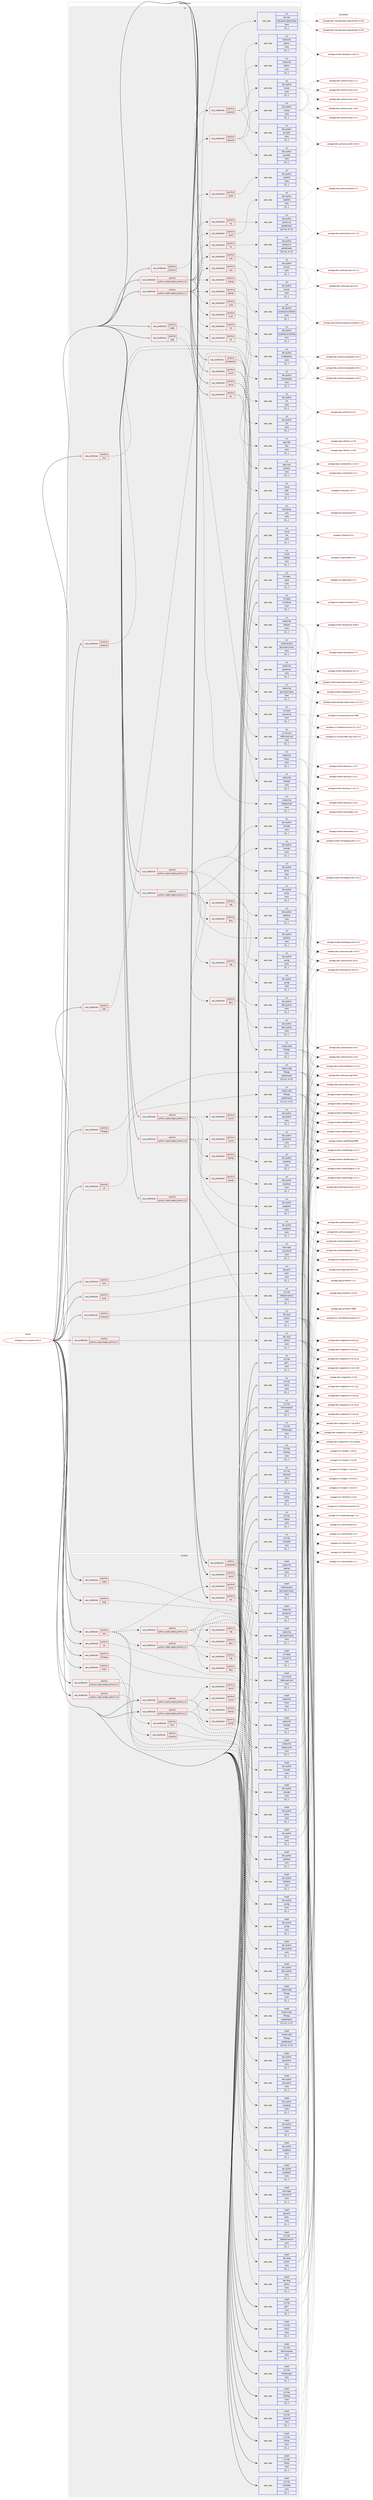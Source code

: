 digraph prolog {

# *************
# Graph options
# *************

newrank=true;
concentrate=true;
compound=true;
graph [rankdir=LR,fontname=Helvetica,fontsize=10,ranksep=1.5];#, ranksep=2.5, nodesep=0.2];
edge  [arrowhead=vee];
node  [fontname=Helvetica,fontsize=10];

# **********
# The ebuild
# **********

subgraph cluster_leftcol {
color=gray;
label=<<i>ebuild</i>>;
id [label="portage://x11-wm/xpra-4.4.6-r2", color=red, width=4, href="../x11-wm/xpra-4.4.6-r2.svg"];
}

# ****************
# The dependencies
# ****************

subgraph cluster_midcol {
color=gray;
label=<<i>dependencies</i>>;
subgraph cluster_compile {
fillcolor="#eeeeee";
style=filled;
label=<<i>compile</i>>;
subgraph cond131057 {
dependency494815 [label=<<TABLE BORDER="0" CELLBORDER="1" CELLSPACING="0" CELLPADDING="4"><TR><TD ROWSPAN="3" CELLPADDING="10">use_conditional</TD></TR><TR><TD>positive</TD></TR><TR><TD>brotli</TD></TR></TABLE>>, shape=none, color=red];
subgraph pack360044 {
dependency494820 [label=<<TABLE BORDER="0" CELLBORDER="1" CELLSPACING="0" CELLPADDING="4" WIDTH="220"><TR><TD ROWSPAN="6" CELLPADDING="30">pack_dep</TD></TR><TR><TD WIDTH="110">install</TD></TR><TR><TD>app-arch</TD></TR><TR><TD>brotli</TD></TR><TR><TD>none</TD></TR><TR><TD>[[],,,,]</TD></TR></TABLE>>, shape=none, color=blue];
}
dependency494815:e -> dependency494820:w [weight=20,style="dashed",arrowhead="vee"];
}
id:e -> dependency494815:w [weight=20,style="solid",arrowhead="vee"];
subgraph cond131069 {
dependency494861 [label=<<TABLE BORDER="0" CELLBORDER="1" CELLSPACING="0" CELLPADDING="4"><TR><TD ROWSPAN="3" CELLPADDING="10">use_conditional</TD></TR><TR><TD>positive</TD></TR><TR><TD>csc</TD></TR></TABLE>>, shape=none, color=red];
subgraph pack360077 {
dependency494863 [label=<<TABLE BORDER="0" CELLBORDER="1" CELLSPACING="0" CELLPADDING="4" WIDTH="220"><TR><TD ROWSPAN="6" CELLPADDING="30">pack_dep</TD></TR><TR><TD WIDTH="110">install</TD></TR><TR><TD>media-video</TD></TR><TR><TD>ffmpeg</TD></TR><TR><TD>greaterequal</TD></TR><TR><TD>[[1,2,2],,,1.2.2]</TD></TR></TABLE>>, shape=none, color=blue];
}
dependency494861:e -> dependency494863:w [weight=20,style="dashed",arrowhead="vee"];
}
id:e -> dependency494861:w [weight=20,style="solid",arrowhead="vee"];
subgraph cond131088 {
dependency494977 [label=<<TABLE BORDER="0" CELLBORDER="1" CELLSPACING="0" CELLPADDING="4"><TR><TD ROWSPAN="3" CELLPADDING="10">use_conditional</TD></TR><TR><TD>positive</TD></TR><TR><TD>ffmpeg</TD></TR></TABLE>>, shape=none, color=red];
subgraph pack360173 {
dependency494979 [label=<<TABLE BORDER="0" CELLBORDER="1" CELLSPACING="0" CELLPADDING="4" WIDTH="220"><TR><TD ROWSPAN="6" CELLPADDING="30">pack_dep</TD></TR><TR><TD WIDTH="110">install</TD></TR><TR><TD>media-video</TD></TR><TR><TD>ffmpeg</TD></TR><TR><TD>greaterequal</TD></TR><TR><TD>[[3,2,2],,,3.2.2]</TD></TR></TABLE>>, shape=none, color=blue];
}
dependency494977:e -> dependency494979:w [weight=20,style="dashed",arrowhead="vee"];
}
id:e -> dependency494977:w [weight=20,style="solid",arrowhead="vee"];
subgraph cond131106 {
dependency495034 [label=<<TABLE BORDER="0" CELLBORDER="1" CELLSPACING="0" CELLPADDING="4"><TR><TD ROWSPAN="3" CELLPADDING="10">use_conditional</TD></TR><TR><TD>positive</TD></TR><TR><TD>jpeg</TD></TR></TABLE>>, shape=none, color=red];
subgraph pack360218 {
dependency495038 [label=<<TABLE BORDER="0" CELLBORDER="1" CELLSPACING="0" CELLPADDING="4" WIDTH="220"><TR><TD ROWSPAN="6" CELLPADDING="30">pack_dep</TD></TR><TR><TD WIDTH="110">install</TD></TR><TR><TD>media-libs</TD></TR><TR><TD>libjpeg-turbo</TD></TR><TR><TD>none</TD></TR><TR><TD>[[],,,,]</TD></TR></TABLE>>, shape=none, color=blue];
}
dependency495034:e -> dependency495038:w [weight=20,style="dashed",arrowhead="vee"];
}
id:e -> dependency495034:w [weight=20,style="solid",arrowhead="vee"];
subgraph cond131117 {
dependency495082 [label=<<TABLE BORDER="0" CELLBORDER="1" CELLSPACING="0" CELLPADDING="4"><TR><TD ROWSPAN="3" CELLPADDING="10">use_conditional</TD></TR><TR><TD>positive</TD></TR><TR><TD>pulseaudio</TD></TR></TABLE>>, shape=none, color=red];
subgraph pack360263 {
dependency495121 [label=<<TABLE BORDER="0" CELLBORDER="1" CELLSPACING="0" CELLPADDING="4" WIDTH="220"><TR><TD ROWSPAN="6" CELLPADDING="30">pack_dep</TD></TR><TR><TD WIDTH="110">install</TD></TR><TR><TD>media-libs</TD></TR><TR><TD>libpulse</TD></TR><TR><TD>none</TD></TR><TR><TD>[[],,,,]</TD></TR></TABLE>>, shape=none, color=blue];
}
dependency495082:e -> dependency495121:w [weight=20,style="dashed",arrowhead="vee"];
subgraph pack360308 {
dependency495158 [label=<<TABLE BORDER="0" CELLBORDER="1" CELLSPACING="0" CELLPADDING="4" WIDTH="220"><TR><TD ROWSPAN="6" CELLPADDING="30">pack_dep</TD></TR><TR><TD WIDTH="110">install</TD></TR><TR><TD>media-plugins</TD></TR><TR><TD>gst-plugins-pulse</TD></TR><TR><TD>none</TD></TR><TR><TD>[[],,,,]</TD></TR></TABLE>>, shape=none, color=blue];
}
dependency495082:e -> dependency495158:w [weight=20,style="dashed",arrowhead="vee"];
}
id:e -> dependency495082:w [weight=20,style="solid",arrowhead="vee"];
subgraph cond131145 {
dependency495185 [label=<<TABLE BORDER="0" CELLBORDER="1" CELLSPACING="0" CELLPADDING="4"><TR><TD ROWSPAN="3" CELLPADDING="10">use_conditional</TD></TR><TR><TD>positive</TD></TR><TR><TD>python_single_target_python3_10</TD></TR></TABLE>>, shape=none, color=red];
subgraph pack360321 {
dependency495188 [label=<<TABLE BORDER="0" CELLBORDER="1" CELLSPACING="0" CELLPADDING="4" WIDTH="220"><TR><TD ROWSPAN="6" CELLPADDING="30">pack_dep</TD></TR><TR><TD WIDTH="110">install</TD></TR><TR><TD>dev-lang</TD></TR><TR><TD>python</TD></TR><TR><TD>none</TD></TR><TR><TD>[[],,,,]</TD></TR></TABLE>>, shape=none, color=blue];
}
dependency495185:e -> dependency495188:w [weight=20,style="dashed",arrowhead="vee"];
}
id:e -> dependency495185:w [weight=20,style="solid",arrowhead="vee"];
subgraph cond131158 {
dependency495194 [label=<<TABLE BORDER="0" CELLBORDER="1" CELLSPACING="0" CELLPADDING="4"><TR><TD ROWSPAN="3" CELLPADDING="10">use_conditional</TD></TR><TR><TD>positive</TD></TR><TR><TD>python_single_target_python3_10</TD></TR></TABLE>>, shape=none, color=red];
subgraph pack360358 {
dependency495240 [label=<<TABLE BORDER="0" CELLBORDER="1" CELLSPACING="0" CELLPADDING="4" WIDTH="220"><TR><TD ROWSPAN="6" CELLPADDING="30">pack_dep</TD></TR><TR><TD WIDTH="110">install</TD></TR><TR><TD>dev-python</TD></TR><TR><TD>pygobject</TD></TR><TR><TD>none</TD></TR><TR><TD>[[],,,,]</TD></TR></TABLE>>, shape=none, color=blue];
}
dependency495194:e -> dependency495240:w [weight=20,style="dashed",arrowhead="vee"];
subgraph cond131184 {
dependency495305 [label=<<TABLE BORDER="0" CELLBORDER="1" CELLSPACING="0" CELLPADDING="4"><TR><TD ROWSPAN="3" CELLPADDING="10">use_conditional</TD></TR><TR><TD>positive</TD></TR><TR><TD>opengl</TD></TR></TABLE>>, shape=none, color=red];
subgraph pack360408 {
dependency495330 [label=<<TABLE BORDER="0" CELLBORDER="1" CELLSPACING="0" CELLPADDING="4" WIDTH="220"><TR><TD ROWSPAN="6" CELLPADDING="30">pack_dep</TD></TR><TR><TD WIDTH="110">install</TD></TR><TR><TD>dev-python</TD></TR><TR><TD>pyopengl</TD></TR><TR><TD>none</TD></TR><TR><TD>[[],,,,]</TD></TR></TABLE>>, shape=none, color=blue];
}
dependency495305:e -> dependency495330:w [weight=20,style="dashed",arrowhead="vee"];
}
dependency495194:e -> dependency495305:w [weight=20,style="dashed",arrowhead="vee"];
subgraph cond131198 {
dependency495427 [label=<<TABLE BORDER="0" CELLBORDER="1" CELLSPACING="0" CELLPADDING="4"><TR><TD ROWSPAN="3" CELLPADDING="10">use_conditional</TD></TR><TR><TD>positive</TD></TR><TR><TD>sound</TD></TR></TABLE>>, shape=none, color=red];
subgraph pack360515 {
dependency495468 [label=<<TABLE BORDER="0" CELLBORDER="1" CELLSPACING="0" CELLPADDING="4" WIDTH="220"><TR><TD ROWSPAN="6" CELLPADDING="30">pack_dep</TD></TR><TR><TD WIDTH="110">install</TD></TR><TR><TD>dev-python</TD></TR><TR><TD>gst-python</TD></TR><TR><TD>none</TD></TR><TR><TD>[[],,,,]</TD></TR></TABLE>>, shape=none, color=blue];
}
dependency495427:e -> dependency495468:w [weight=20,style="dashed",arrowhead="vee"];
}
dependency495194:e -> dependency495427:w [weight=20,style="dashed",arrowhead="vee"];
}
id:e -> dependency495194:w [weight=20,style="solid",arrowhead="vee"];
subgraph cond131233 {
dependency495480 [label=<<TABLE BORDER="0" CELLBORDER="1" CELLSPACING="0" CELLPADDING="4"><TR><TD ROWSPAN="3" CELLPADDING="10">use_conditional</TD></TR><TR><TD>positive</TD></TR><TR><TD>python_single_target_python3_11</TD></TR></TABLE>>, shape=none, color=red];
subgraph pack360538 {
dependency495482 [label=<<TABLE BORDER="0" CELLBORDER="1" CELLSPACING="0" CELLPADDING="4" WIDTH="220"><TR><TD ROWSPAN="6" CELLPADDING="30">pack_dep</TD></TR><TR><TD WIDTH="110">install</TD></TR><TR><TD>dev-lang</TD></TR><TR><TD>python</TD></TR><TR><TD>none</TD></TR><TR><TD>[[],,,,]</TD></TR></TABLE>>, shape=none, color=blue];
}
dependency495480:e -> dependency495482:w [weight=20,style="dashed",arrowhead="vee"];
}
id:e -> dependency495480:w [weight=20,style="solid",arrowhead="vee"];
subgraph cond131237 {
dependency495525 [label=<<TABLE BORDER="0" CELLBORDER="1" CELLSPACING="0" CELLPADDING="4"><TR><TD ROWSPAN="3" CELLPADDING="10">use_conditional</TD></TR><TR><TD>positive</TD></TR><TR><TD>python_single_target_python3_11</TD></TR></TABLE>>, shape=none, color=red];
subgraph pack360578 {
dependency495590 [label=<<TABLE BORDER="0" CELLBORDER="1" CELLSPACING="0" CELLPADDING="4" WIDTH="220"><TR><TD ROWSPAN="6" CELLPADDING="30">pack_dep</TD></TR><TR><TD WIDTH="110">install</TD></TR><TR><TD>dev-python</TD></TR><TR><TD>pygobject</TD></TR><TR><TD>none</TD></TR><TR><TD>[[],,,,]</TD></TR></TABLE>>, shape=none, color=blue];
}
dependency495525:e -> dependency495590:w [weight=20,style="dashed",arrowhead="vee"];
subgraph cond131264 {
dependency495657 [label=<<TABLE BORDER="0" CELLBORDER="1" CELLSPACING="0" CELLPADDING="4"><TR><TD ROWSPAN="3" CELLPADDING="10">use_conditional</TD></TR><TR><TD>positive</TD></TR><TR><TD>opengl</TD></TR></TABLE>>, shape=none, color=red];
subgraph pack360695 {
dependency495742 [label=<<TABLE BORDER="0" CELLBORDER="1" CELLSPACING="0" CELLPADDING="4" WIDTH="220"><TR><TD ROWSPAN="6" CELLPADDING="30">pack_dep</TD></TR><TR><TD WIDTH="110">install</TD></TR><TR><TD>dev-python</TD></TR><TR><TD>pyopengl</TD></TR><TR><TD>none</TD></TR><TR><TD>[[],,,,]</TD></TR></TABLE>>, shape=none, color=blue];
}
dependency495657:e -> dependency495742:w [weight=20,style="dashed",arrowhead="vee"];
}
dependency495525:e -> dependency495657:w [weight=20,style="dashed",arrowhead="vee"];
subgraph cond131287 {
dependency495766 [label=<<TABLE BORDER="0" CELLBORDER="1" CELLSPACING="0" CELLPADDING="4"><TR><TD ROWSPAN="3" CELLPADDING="10">use_conditional</TD></TR><TR><TD>positive</TD></TR><TR><TD>sound</TD></TR></TABLE>>, shape=none, color=red];
subgraph pack360764 {
dependency495823 [label=<<TABLE BORDER="0" CELLBORDER="1" CELLSPACING="0" CELLPADDING="4" WIDTH="220"><TR><TD ROWSPAN="6" CELLPADDING="30">pack_dep</TD></TR><TR><TD WIDTH="110">install</TD></TR><TR><TD>dev-python</TD></TR><TR><TD>gst-python</TD></TR><TR><TD>none</TD></TR><TR><TD>[[],,,,]</TD></TR></TABLE>>, shape=none, color=blue];
}
dependency495766:e -> dependency495823:w [weight=20,style="dashed",arrowhead="vee"];
}
dependency495525:e -> dependency495766:w [weight=20,style="dashed",arrowhead="vee"];
}
id:e -> dependency495525:w [weight=20,style="solid",arrowhead="vee"];
subgraph cond131307 {
dependency495849 [label=<<TABLE BORDER="0" CELLBORDER="1" CELLSPACING="0" CELLPADDING="4"><TR><TD ROWSPAN="3" CELLPADDING="10">use_conditional</TD></TR><TR><TD>positive</TD></TR><TR><TD>sound</TD></TR></TABLE>>, shape=none, color=red];
subgraph pack360848 {
dependency495905 [label=<<TABLE BORDER="0" CELLBORDER="1" CELLSPACING="0" CELLPADDING="4" WIDTH="220"><TR><TD ROWSPAN="6" CELLPADDING="30">pack_dep</TD></TR><TR><TD WIDTH="110">install</TD></TR><TR><TD>media-libs</TD></TR><TR><TD>gstreamer</TD></TR><TR><TD>none</TD></TR><TR><TD>[[],,,,]</TD></TR></TABLE>>, shape=none, color=blue];
}
dependency495849:e -> dependency495905:w [weight=20,style="dashed",arrowhead="vee"];
subgraph pack360882 {
dependency495930 [label=<<TABLE BORDER="0" CELLBORDER="1" CELLSPACING="0" CELLPADDING="4" WIDTH="220"><TR><TD ROWSPAN="6" CELLPADDING="30">pack_dep</TD></TR><TR><TD WIDTH="110">install</TD></TR><TR><TD>media-libs</TD></TR><TR><TD>gst-plugins-base</TD></TR><TR><TD>none</TD></TR><TR><TD>[[],,,,]</TD></TR></TABLE>>, shape=none, color=blue];
}
dependency495849:e -> dependency495930:w [weight=20,style="dashed",arrowhead="vee"];
}
id:e -> dependency495849:w [weight=20,style="solid",arrowhead="vee"];
subgraph cond131324 {
dependency495938 [label=<<TABLE BORDER="0" CELLBORDER="1" CELLSPACING="0" CELLPADDING="4"><TR><TD ROWSPAN="3" CELLPADDING="10">use_conditional</TD></TR><TR><TD>positive</TD></TR><TR><TD>test</TD></TR></TABLE>>, shape=none, color=red];
subgraph cond131325 {
dependency495941 [label=<<TABLE BORDER="0" CELLBORDER="1" CELLSPACING="0" CELLPADDING="4"><TR><TD ROWSPAN="3" CELLPADDING="10">use_conditional</TD></TR><TR><TD>positive</TD></TR><TR><TD>python_single_target_python3_10</TD></TR></TABLE>>, shape=none, color=red];
subgraph pack360936 {
dependency495979 [label=<<TABLE BORDER="0" CELLBORDER="1" CELLSPACING="0" CELLPADDING="4" WIDTH="220"><TR><TD ROWSPAN="6" CELLPADDING="30">pack_dep</TD></TR><TR><TD WIDTH="110">install</TD></TR><TR><TD>dev-python</TD></TR><TR><TD>netifaces</TD></TR><TR><TD>none</TD></TR><TR><TD>[[],,,,]</TD></TR></TABLE>>, shape=none, color=blue];
}
dependency495941:e -> dependency495979:w [weight=20,style="dashed",arrowhead="vee"];
subgraph pack360981 {
dependency496057 [label=<<TABLE BORDER="0" CELLBORDER="1" CELLSPACING="0" CELLPADDING="4" WIDTH="220"><TR><TD ROWSPAN="6" CELLPADDING="30">pack_dep</TD></TR><TR><TD WIDTH="110">install</TD></TR><TR><TD>dev-python</TD></TR><TR><TD>pillow</TD></TR><TR><TD>none</TD></TR><TR><TD>[[],,,,]</TD></TR></TABLE>>, shape=none, color=blue];
}
dependency495941:e -> dependency496057:w [weight=20,style="dashed",arrowhead="vee"];
subgraph pack361021 {
dependency496116 [label=<<TABLE BORDER="0" CELLBORDER="1" CELLSPACING="0" CELLPADDING="4" WIDTH="220"><TR><TD ROWSPAN="6" CELLPADDING="30">pack_dep</TD></TR><TR><TD WIDTH="110">install</TD></TR><TR><TD>dev-python</TD></TR><TR><TD>rencode</TD></TR><TR><TD>none</TD></TR><TR><TD>[[],,,,]</TD></TR></TABLE>>, shape=none, color=blue];
}
dependency495941:e -> dependency496116:w [weight=20,style="dashed",arrowhead="vee"];
subgraph cond131355 {
dependency496122 [label=<<TABLE BORDER="0" CELLBORDER="1" CELLSPACING="0" CELLPADDING="4"><TR><TD ROWSPAN="3" CELLPADDING="10">use_conditional</TD></TR><TR><TD>positive</TD></TR><TR><TD>dbus</TD></TR></TABLE>>, shape=none, color=red];
subgraph pack361120 {
dependency496231 [label=<<TABLE BORDER="0" CELLBORDER="1" CELLSPACING="0" CELLPADDING="4" WIDTH="220"><TR><TD ROWSPAN="6" CELLPADDING="30">pack_dep</TD></TR><TR><TD WIDTH="110">install</TD></TR><TR><TD>dev-python</TD></TR><TR><TD>dbus-python</TD></TR><TR><TD>none</TD></TR><TR><TD>[[],,,,]</TD></TR></TABLE>>, shape=none, color=blue];
}
dependency496122:e -> dependency496231:w [weight=20,style="dashed",arrowhead="vee"];
}
dependency495941:e -> dependency496122:w [weight=20,style="dashed",arrowhead="vee"];
subgraph cond131388 {
dependency496252 [label=<<TABLE BORDER="0" CELLBORDER="1" CELLSPACING="0" CELLPADDING="4"><TR><TD ROWSPAN="3" CELLPADDING="10">use_conditional</TD></TR><TR><TD>positive</TD></TR><TR><TD>xdg</TD></TR></TABLE>>, shape=none, color=red];
subgraph pack361148 {
dependency496254 [label=<<TABLE BORDER="0" CELLBORDER="1" CELLSPACING="0" CELLPADDING="4" WIDTH="220"><TR><TD ROWSPAN="6" CELLPADDING="30">pack_dep</TD></TR><TR><TD WIDTH="110">install</TD></TR><TR><TD>dev-python</TD></TR><TR><TD>pyxdg</TD></TR><TR><TD>none</TD></TR><TR><TD>[[],,,,]</TD></TR></TABLE>>, shape=none, color=blue];
}
dependency496252:e -> dependency496254:w [weight=20,style="dashed",arrowhead="vee"];
}
dependency495941:e -> dependency496252:w [weight=20,style="dashed",arrowhead="vee"];
}
dependency495938:e -> dependency495941:w [weight=20,style="dashed",arrowhead="vee"];
subgraph cond131393 {
dependency496293 [label=<<TABLE BORDER="0" CELLBORDER="1" CELLSPACING="0" CELLPADDING="4"><TR><TD ROWSPAN="3" CELLPADDING="10">use_conditional</TD></TR><TR><TD>positive</TD></TR><TR><TD>python_single_target_python3_11</TD></TR></TABLE>>, shape=none, color=red];
subgraph pack361178 {
dependency496349 [label=<<TABLE BORDER="0" CELLBORDER="1" CELLSPACING="0" CELLPADDING="4" WIDTH="220"><TR><TD ROWSPAN="6" CELLPADDING="30">pack_dep</TD></TR><TR><TD WIDTH="110">install</TD></TR><TR><TD>dev-python</TD></TR><TR><TD>netifaces</TD></TR><TR><TD>none</TD></TR><TR><TD>[[],,,,]</TD></TR></TABLE>>, shape=none, color=blue];
}
dependency496293:e -> dependency496349:w [weight=20,style="dashed",arrowhead="vee"];
subgraph pack361209 {
dependency496353 [label=<<TABLE BORDER="0" CELLBORDER="1" CELLSPACING="0" CELLPADDING="4" WIDTH="220"><TR><TD ROWSPAN="6" CELLPADDING="30">pack_dep</TD></TR><TR><TD WIDTH="110">install</TD></TR><TR><TD>dev-python</TD></TR><TR><TD>pillow</TD></TR><TR><TD>none</TD></TR><TR><TD>[[],,,,]</TD></TR></TABLE>>, shape=none, color=blue];
}
dependency496293:e -> dependency496353:w [weight=20,style="dashed",arrowhead="vee"];
subgraph pack361214 {
dependency496389 [label=<<TABLE BORDER="0" CELLBORDER="1" CELLSPACING="0" CELLPADDING="4" WIDTH="220"><TR><TD ROWSPAN="6" CELLPADDING="30">pack_dep</TD></TR><TR><TD WIDTH="110">install</TD></TR><TR><TD>dev-python</TD></TR><TR><TD>rencode</TD></TR><TR><TD>none</TD></TR><TR><TD>[[],,,,]</TD></TR></TABLE>>, shape=none, color=blue];
}
dependency496293:e -> dependency496389:w [weight=20,style="dashed",arrowhead="vee"];
subgraph cond131434 {
dependency496403 [label=<<TABLE BORDER="0" CELLBORDER="1" CELLSPACING="0" CELLPADDING="4"><TR><TD ROWSPAN="3" CELLPADDING="10">use_conditional</TD></TR><TR><TD>positive</TD></TR><TR><TD>dbus</TD></TR></TABLE>>, shape=none, color=red];
subgraph pack361266 {
dependency496444 [label=<<TABLE BORDER="0" CELLBORDER="1" CELLSPACING="0" CELLPADDING="4" WIDTH="220"><TR><TD ROWSPAN="6" CELLPADDING="30">pack_dep</TD></TR><TR><TD WIDTH="110">install</TD></TR><TR><TD>dev-python</TD></TR><TR><TD>dbus-python</TD></TR><TR><TD>none</TD></TR><TR><TD>[[],,,,]</TD></TR></TABLE>>, shape=none, color=blue];
}
dependency496403:e -> dependency496444:w [weight=20,style="dashed",arrowhead="vee"];
}
dependency496293:e -> dependency496403:w [weight=20,style="dashed",arrowhead="vee"];
subgraph cond131457 {
dependency496499 [label=<<TABLE BORDER="0" CELLBORDER="1" CELLSPACING="0" CELLPADDING="4"><TR><TD ROWSPAN="3" CELLPADDING="10">use_conditional</TD></TR><TR><TD>positive</TD></TR><TR><TD>xdg</TD></TR></TABLE>>, shape=none, color=red];
subgraph pack361323 {
dependency496501 [label=<<TABLE BORDER="0" CELLBORDER="1" CELLSPACING="0" CELLPADDING="4" WIDTH="220"><TR><TD ROWSPAN="6" CELLPADDING="30">pack_dep</TD></TR><TR><TD WIDTH="110">install</TD></TR><TR><TD>dev-python</TD></TR><TR><TD>pyxdg</TD></TR><TR><TD>none</TD></TR><TR><TD>[[],,,,]</TD></TR></TABLE>>, shape=none, color=blue];
}
dependency496499:e -> dependency496501:w [weight=20,style="dashed",arrowhead="vee"];
}
dependency496293:e -> dependency496499:w [weight=20,style="dashed",arrowhead="vee"];
}
dependency495938:e -> dependency496293:w [weight=20,style="dashed",arrowhead="vee"];
subgraph cond131469 {
dependency496537 [label=<<TABLE BORDER="0" CELLBORDER="1" CELLSPACING="0" CELLPADDING="4"><TR><TD ROWSPAN="3" CELLPADDING="10">use_conditional</TD></TR><TR><TD>positive</TD></TR><TR><TD>html</TD></TR></TABLE>>, shape=none, color=red];
subgraph pack361354 {
dependency496588 [label=<<TABLE BORDER="0" CELLBORDER="1" CELLSPACING="0" CELLPADDING="4" WIDTH="220"><TR><TD ROWSPAN="6" CELLPADDING="30">pack_dep</TD></TR><TR><TD WIDTH="110">install</TD></TR><TR><TD>www-apps</TD></TR><TR><TD>xpra-html5</TD></TR><TR><TD>none</TD></TR><TR><TD>[[],,,,]</TD></TR></TABLE>>, shape=none, color=blue];
}
dependency496537:e -> dependency496588:w [weight=20,style="dashed",arrowhead="vee"];
}
dependency495938:e -> dependency496537:w [weight=20,style="dashed",arrowhead="vee"];
subgraph cond131483 {
dependency496593 [label=<<TABLE BORDER="0" CELLBORDER="1" CELLSPACING="0" CELLPADDING="4"><TR><TD ROWSPAN="3" CELLPADDING="10">use_conditional</TD></TR><TR><TD>positive</TD></TR><TR><TD>server</TD></TR></TABLE>>, shape=none, color=red];
subgraph pack361398 {
dependency496614 [label=<<TABLE BORDER="0" CELLBORDER="1" CELLSPACING="0" CELLPADDING="4" WIDTH="220"><TR><TD ROWSPAN="6" CELLPADDING="30">pack_dep</TD></TR><TR><TD WIDTH="110">install</TD></TR><TR><TD>x11-base</TD></TR><TR><TD>xorg-server</TD></TR><TR><TD>none</TD></TR><TR><TD>[[],,,,]</TD></TR></TABLE>>, shape=none, color=blue];
}
dependency496593:e -> dependency496614:w [weight=20,style="dashed",arrowhead="vee"];
subgraph pack361419 {
dependency496636 [label=<<TABLE BORDER="0" CELLBORDER="1" CELLSPACING="0" CELLPADDING="4" WIDTH="220"><TR><TD ROWSPAN="6" CELLPADDING="30">pack_dep</TD></TR><TR><TD WIDTH="110">install</TD></TR><TR><TD>x11-drivers</TD></TR><TR><TD>xf86-input-void</TD></TR><TR><TD>none</TD></TR><TR><TD>[[],,,,]</TD></TR></TABLE>>, shape=none, color=blue];
}
dependency496593:e -> dependency496636:w [weight=20,style="dashed",arrowhead="vee"];
}
dependency495938:e -> dependency496593:w [weight=20,style="dashed",arrowhead="vee"];
subgraph cond131497 {
dependency496696 [label=<<TABLE BORDER="0" CELLBORDER="1" CELLSPACING="0" CELLPADDING="4"><TR><TD ROWSPAN="3" CELLPADDING="10">use_conditional</TD></TR><TR><TD>positive</TD></TR><TR><TD>xinerama</TD></TR></TABLE>>, shape=none, color=red];
subgraph pack361476 {
dependency496697 [label=<<TABLE BORDER="0" CELLBORDER="1" CELLSPACING="0" CELLPADDING="4" WIDTH="220"><TR><TD ROWSPAN="6" CELLPADDING="30">pack_dep</TD></TR><TR><TD WIDTH="110">install</TD></TR><TR><TD>x11-libs</TD></TR><TR><TD>libfakeXinerama</TD></TR><TR><TD>none</TD></TR><TR><TD>[[],,,,]</TD></TR></TABLE>>, shape=none, color=blue];
}
dependency496696:e -> dependency496697:w [weight=20,style="dashed",arrowhead="vee"];
}
dependency495938:e -> dependency496696:w [weight=20,style="dashed",arrowhead="vee"];
}
id:e -> dependency495938:w [weight=20,style="solid",arrowhead="vee"];
subgraph cond131504 {
dependency496721 [label=<<TABLE BORDER="0" CELLBORDER="1" CELLSPACING="0" CELLPADDING="4"><TR><TD ROWSPAN="3" CELLPADDING="10">use_conditional</TD></TR><TR><TD>positive</TD></TR><TR><TD>vpx</TD></TR></TABLE>>, shape=none, color=red];
subgraph pack361501 {
dependency496758 [label=<<TABLE BORDER="0" CELLBORDER="1" CELLSPACING="0" CELLPADDING="4" WIDTH="220"><TR><TD ROWSPAN="6" CELLPADDING="30">pack_dep</TD></TR><TR><TD WIDTH="110">install</TD></TR><TR><TD>media-libs</TD></TR><TR><TD>libvpx</TD></TR><TR><TD>none</TD></TR><TR><TD>[[],,,,]</TD></TR></TABLE>>, shape=none, color=blue];
}
dependency496721:e -> dependency496758:w [weight=20,style="dashed",arrowhead="vee"];
subgraph pack361537 {
dependency496816 [label=<<TABLE BORDER="0" CELLBORDER="1" CELLSPACING="0" CELLPADDING="4" WIDTH="220"><TR><TD ROWSPAN="6" CELLPADDING="30">pack_dep</TD></TR><TR><TD WIDTH="110">install</TD></TR><TR><TD>media-video</TD></TR><TR><TD>ffmpeg</TD></TR><TR><TD>none</TD></TR><TR><TD>[[],,,,]</TD></TR></TABLE>>, shape=none, color=blue];
}
dependency496721:e -> dependency496816:w [weight=20,style="dashed",arrowhead="vee"];
}
id:e -> dependency496721:w [weight=20,style="solid",arrowhead="vee"];
subgraph cond131536 {
dependency496838 [label=<<TABLE BORDER="0" CELLBORDER="1" CELLSPACING="0" CELLPADDING="4"><TR><TD ROWSPAN="3" CELLPADDING="10">use_conditional</TD></TR><TR><TD>positive</TD></TR><TR><TD>webp</TD></TR></TABLE>>, shape=none, color=red];
subgraph pack361596 {
dependency496853 [label=<<TABLE BORDER="0" CELLBORDER="1" CELLSPACING="0" CELLPADDING="4" WIDTH="220"><TR><TD ROWSPAN="6" CELLPADDING="30">pack_dep</TD></TR><TR><TD WIDTH="110">install</TD></TR><TR><TD>media-libs</TD></TR><TR><TD>libwebp</TD></TR><TR><TD>none</TD></TR><TR><TD>[[],,,,]</TD></TR></TABLE>>, shape=none, color=blue];
}
dependency496838:e -> dependency496853:w [weight=20,style="dashed",arrowhead="vee"];
}
id:e -> dependency496838:w [weight=20,style="solid",arrowhead="vee"];
subgraph pack361631 {
dependency496926 [label=<<TABLE BORDER="0" CELLBORDER="1" CELLSPACING="0" CELLPADDING="4" WIDTH="220"><TR><TD ROWSPAN="6" CELLPADDING="30">pack_dep</TD></TR><TR><TD WIDTH="110">install</TD></TR><TR><TD>x11-libs</TD></TR><TR><TD>gtk+</TD></TR><TR><TD>none</TD></TR><TR><TD>[[],,,,]</TD></TR></TABLE>>, shape=none, color=blue];
}
id:e -> dependency496926:w [weight=20,style="solid",arrowhead="vee"];
subgraph pack361660 {
dependency496984 [label=<<TABLE BORDER="0" CELLBORDER="1" CELLSPACING="0" CELLPADDING="4" WIDTH="220"><TR><TD ROWSPAN="6" CELLPADDING="30">pack_dep</TD></TR><TR><TD WIDTH="110">install</TD></TR><TR><TD>x11-libs</TD></TR><TR><TD>libX11</TD></TR><TR><TD>none</TD></TR><TR><TD>[[],,,,]</TD></TR></TABLE>>, shape=none, color=blue];
}
id:e -> dependency496984:w [weight=20,style="solid",arrowhead="vee"];
subgraph pack361735 {
dependency497015 [label=<<TABLE BORDER="0" CELLBORDER="1" CELLSPACING="0" CELLPADDING="4" WIDTH="220"><TR><TD ROWSPAN="6" CELLPADDING="30">pack_dep</TD></TR><TR><TD WIDTH="110">install</TD></TR><TR><TD>x11-libs</TD></TR><TR><TD>libXcomposite</TD></TR><TR><TD>none</TD></TR><TR><TD>[[],,,,]</TD></TR></TABLE>>, shape=none, color=blue];
}
id:e -> dependency497015:w [weight=20,style="solid",arrowhead="vee"];
subgraph pack361740 {
dependency497046 [label=<<TABLE BORDER="0" CELLBORDER="1" CELLSPACING="0" CELLPADDING="4" WIDTH="220"><TR><TD ROWSPAN="6" CELLPADDING="30">pack_dep</TD></TR><TR><TD WIDTH="110">install</TD></TR><TR><TD>x11-libs</TD></TR><TR><TD>libXdamage</TD></TR><TR><TD>none</TD></TR><TR><TD>[[],,,,]</TD></TR></TABLE>>, shape=none, color=blue];
}
id:e -> dependency497046:w [weight=20,style="solid",arrowhead="vee"];
subgraph pack361769 {
dependency497053 [label=<<TABLE BORDER="0" CELLBORDER="1" CELLSPACING="0" CELLPADDING="4" WIDTH="220"><TR><TD ROWSPAN="6" CELLPADDING="30">pack_dep</TD></TR><TR><TD WIDTH="110">install</TD></TR><TR><TD>x11-libs</TD></TR><TR><TD>libXfixes</TD></TR><TR><TD>none</TD></TR><TR><TD>[[],,,,]</TD></TR></TABLE>>, shape=none, color=blue];
}
id:e -> dependency497053:w [weight=20,style="solid",arrowhead="vee"];
subgraph pack361794 {
dependency497145 [label=<<TABLE BORDER="0" CELLBORDER="1" CELLSPACING="0" CELLPADDING="4" WIDTH="220"><TR><TD ROWSPAN="6" CELLPADDING="30">pack_dep</TD></TR><TR><TD WIDTH="110">install</TD></TR><TR><TD>x11-libs</TD></TR><TR><TD>libXrandr</TD></TR><TR><TD>none</TD></TR><TR><TD>[[],,,,]</TD></TR></TABLE>>, shape=none, color=blue];
}
id:e -> dependency497145:w [weight=20,style="solid",arrowhead="vee"];
subgraph pack361858 {
dependency497178 [label=<<TABLE BORDER="0" CELLBORDER="1" CELLSPACING="0" CELLPADDING="4" WIDTH="220"><TR><TD ROWSPAN="6" CELLPADDING="30">pack_dep</TD></TR><TR><TD WIDTH="110">install</TD></TR><TR><TD>x11-libs</TD></TR><TR><TD>libXres</TD></TR><TR><TD>none</TD></TR><TR><TD>[[],,,,]</TD></TR></TABLE>>, shape=none, color=blue];
}
id:e -> dependency497178:w [weight=20,style="solid",arrowhead="vee"];
subgraph pack361909 {
dependency497225 [label=<<TABLE BORDER="0" CELLBORDER="1" CELLSPACING="0" CELLPADDING="4" WIDTH="220"><TR><TD ROWSPAN="6" CELLPADDING="30">pack_dep</TD></TR><TR><TD WIDTH="110">install</TD></TR><TR><TD>x11-libs</TD></TR><TR><TD>libXtst</TD></TR><TR><TD>none</TD></TR><TR><TD>[[],,,,]</TD></TR></TABLE>>, shape=none, color=blue];
}
id:e -> dependency497225:w [weight=20,style="solid",arrowhead="vee"];
subgraph pack361931 {
dependency497247 [label=<<TABLE BORDER="0" CELLBORDER="1" CELLSPACING="0" CELLPADDING="4" WIDTH="220"><TR><TD ROWSPAN="6" CELLPADDING="30">pack_dep</TD></TR><TR><TD WIDTH="110">install</TD></TR><TR><TD>x11-libs</TD></TR><TR><TD>libxkbfile</TD></TR><TR><TD>none</TD></TR><TR><TD>[[],,,,]</TD></TR></TABLE>>, shape=none, color=blue];
}
id:e -> dependency497247:w [weight=20,style="solid",arrowhead="vee"];
}
subgraph cluster_compileandrun {
fillcolor="#eeeeee";
style=filled;
label=<<i>compile and run</i>>;
}
subgraph cluster_run {
fillcolor="#eeeeee";
style=filled;
label=<<i>run</i>>;
subgraph cond131604 {
dependency497300 [label=<<TABLE BORDER="0" CELLBORDER="1" CELLSPACING="0" CELLPADDING="4"><TR><TD ROWSPAN="3" CELLPADDING="10">use_conditional</TD></TR><TR><TD>positive</TD></TR><TR><TD>brotli</TD></TR></TABLE>>, shape=none, color=red];
subgraph pack361989 {
dependency497319 [label=<<TABLE BORDER="0" CELLBORDER="1" CELLSPACING="0" CELLPADDING="4" WIDTH="220"><TR><TD ROWSPAN="6" CELLPADDING="30">pack_dep</TD></TR><TR><TD WIDTH="110">run</TD></TR><TR><TD>app-arch</TD></TR><TR><TD>brotli</TD></TR><TR><TD>none</TD></TR><TR><TD>[[],,,,]</TD></TR></TABLE>>, shape=none, color=blue];
}
dependency497300:e -> dependency497319:w [weight=20,style="dashed",arrowhead="vee"];
}
id:e -> dependency497300:w [weight=20,style="solid",arrowhead="odot"];
subgraph cond131621 {
dependency497360 [label=<<TABLE BORDER="0" CELLBORDER="1" CELLSPACING="0" CELLPADDING="4"><TR><TD ROWSPAN="3" CELLPADDING="10">use_conditional</TD></TR><TR><TD>positive</TD></TR><TR><TD>csc</TD></TR></TABLE>>, shape=none, color=red];
subgraph pack362021 {
dependency497365 [label=<<TABLE BORDER="0" CELLBORDER="1" CELLSPACING="0" CELLPADDING="4" WIDTH="220"><TR><TD ROWSPAN="6" CELLPADDING="30">pack_dep</TD></TR><TR><TD WIDTH="110">run</TD></TR><TR><TD>media-video</TD></TR><TR><TD>ffmpeg</TD></TR><TR><TD>greaterequal</TD></TR><TR><TD>[[1,2,2],,,1.2.2]</TD></TR></TABLE>>, shape=none, color=blue];
}
dependency497360:e -> dependency497365:w [weight=20,style="dashed",arrowhead="vee"];
}
id:e -> dependency497360:w [weight=20,style="solid",arrowhead="odot"];
subgraph cond131626 {
dependency497371 [label=<<TABLE BORDER="0" CELLBORDER="1" CELLSPACING="0" CELLPADDING="4"><TR><TD ROWSPAN="3" CELLPADDING="10">use_conditional</TD></TR><TR><TD>positive</TD></TR><TR><TD>ffmpeg</TD></TR></TABLE>>, shape=none, color=red];
subgraph pack362040 {
dependency497387 [label=<<TABLE BORDER="0" CELLBORDER="1" CELLSPACING="0" CELLPADDING="4" WIDTH="220"><TR><TD ROWSPAN="6" CELLPADDING="30">pack_dep</TD></TR><TR><TD WIDTH="110">run</TD></TR><TR><TD>media-video</TD></TR><TR><TD>ffmpeg</TD></TR><TR><TD>greaterequal</TD></TR><TR><TD>[[3,2,2],,,3.2.2]</TD></TR></TABLE>>, shape=none, color=blue];
}
dependency497371:e -> dependency497387:w [weight=20,style="dashed",arrowhead="vee"];
}
id:e -> dependency497371:w [weight=20,style="solid",arrowhead="odot"];
subgraph cond131629 {
dependency497394 [label=<<TABLE BORDER="0" CELLBORDER="1" CELLSPACING="0" CELLPADDING="4"><TR><TD ROWSPAN="3" CELLPADDING="10">use_conditional</TD></TR><TR><TD>positive</TD></TR><TR><TD>html</TD></TR></TABLE>>, shape=none, color=red];
subgraph pack362058 {
dependency497409 [label=<<TABLE BORDER="0" CELLBORDER="1" CELLSPACING="0" CELLPADDING="4" WIDTH="220"><TR><TD ROWSPAN="6" CELLPADDING="30">pack_dep</TD></TR><TR><TD WIDTH="110">run</TD></TR><TR><TD>www-apps</TD></TR><TR><TD>xpra-html5</TD></TR><TR><TD>none</TD></TR><TR><TD>[[],,,,]</TD></TR></TABLE>>, shape=none, color=blue];
}
dependency497394:e -> dependency497409:w [weight=20,style="dashed",arrowhead="vee"];
}
id:e -> dependency497394:w [weight=20,style="solid",arrowhead="odot"];
subgraph cond131634 {
dependency497426 [label=<<TABLE BORDER="0" CELLBORDER="1" CELLSPACING="0" CELLPADDING="4"><TR><TD ROWSPAN="3" CELLPADDING="10">use_conditional</TD></TR><TR><TD>positive</TD></TR><TR><TD>ibus</TD></TR></TABLE>>, shape=none, color=red];
subgraph pack362074 {
dependency497430 [label=<<TABLE BORDER="0" CELLBORDER="1" CELLSPACING="0" CELLPADDING="4" WIDTH="220"><TR><TD ROWSPAN="6" CELLPADDING="30">pack_dep</TD></TR><TR><TD WIDTH="110">run</TD></TR><TR><TD>app-i18n</TD></TR><TR><TD>ibus</TD></TR><TR><TD>none</TD></TR><TR><TD>[[],,,,]</TD></TR></TABLE>>, shape=none, color=blue];
}
dependency497426:e -> dependency497430:w [weight=20,style="dashed",arrowhead="vee"];
}
id:e -> dependency497426:w [weight=20,style="solid",arrowhead="odot"];
subgraph cond131637 {
dependency497449 [label=<<TABLE BORDER="0" CELLBORDER="1" CELLSPACING="0" CELLPADDING="4"><TR><TD ROWSPAN="3" CELLPADDING="10">use_conditional</TD></TR><TR><TD>positive</TD></TR><TR><TD>jpeg</TD></TR></TABLE>>, shape=none, color=red];
subgraph pack362094 {
dependency497451 [label=<<TABLE BORDER="0" CELLBORDER="1" CELLSPACING="0" CELLPADDING="4" WIDTH="220"><TR><TD ROWSPAN="6" CELLPADDING="30">pack_dep</TD></TR><TR><TD WIDTH="110">run</TD></TR><TR><TD>media-libs</TD></TR><TR><TD>libjpeg-turbo</TD></TR><TR><TD>none</TD></TR><TR><TD>[[],,,,]</TD></TR></TABLE>>, shape=none, color=blue];
}
dependency497449:e -> dependency497451:w [weight=20,style="dashed",arrowhead="vee"];
}
id:e -> dependency497449:w [weight=20,style="solid",arrowhead="odot"];
subgraph cond131640 {
dependency497498 [label=<<TABLE BORDER="0" CELLBORDER="1" CELLSPACING="0" CELLPADDING="4"><TR><TD ROWSPAN="3" CELLPADDING="10">use_conditional</TD></TR><TR><TD>positive</TD></TR><TR><TD>pinentry</TD></TR></TABLE>>, shape=none, color=red];
subgraph pack362152 {
dependency497527 [label=<<TABLE BORDER="0" CELLBORDER="1" CELLSPACING="0" CELLPADDING="4" WIDTH="220"><TR><TD ROWSPAN="6" CELLPADDING="30">pack_dep</TD></TR><TR><TD WIDTH="110">run</TD></TR><TR><TD>app-crypt</TD></TR><TR><TD>pinentry</TD></TR><TR><TD>none</TD></TR><TR><TD>[[],,,,]</TD></TR></TABLE>>, shape=none, color=blue];
}
dependency497498:e -> dependency497527:w [weight=20,style="dashed",arrowhead="vee"];
}
id:e -> dependency497498:w [weight=20,style="solid",arrowhead="odot"];
subgraph cond131647 {
dependency497578 [label=<<TABLE BORDER="0" CELLBORDER="1" CELLSPACING="0" CELLPADDING="4"><TR><TD ROWSPAN="3" CELLPADDING="10">use_conditional</TD></TR><TR><TD>positive</TD></TR><TR><TD>pulseaudio</TD></TR></TABLE>>, shape=none, color=red];
subgraph pack362240 {
dependency497641 [label=<<TABLE BORDER="0" CELLBORDER="1" CELLSPACING="0" CELLPADDING="4" WIDTH="220"><TR><TD ROWSPAN="6" CELLPADDING="30">pack_dep</TD></TR><TR><TD WIDTH="110">run</TD></TR><TR><TD>media-libs</TD></TR><TR><TD>libpulse</TD></TR><TR><TD>none</TD></TR><TR><TD>[[],,,,]</TD></TR></TABLE>>, shape=none, color=blue];
}
dependency497578:e -> dependency497641:w [weight=20,style="dashed",arrowhead="vee"];
subgraph pack362263 {
dependency497654 [label=<<TABLE BORDER="0" CELLBORDER="1" CELLSPACING="0" CELLPADDING="4" WIDTH="220"><TR><TD ROWSPAN="6" CELLPADDING="30">pack_dep</TD></TR><TR><TD WIDTH="110">run</TD></TR><TR><TD>media-plugins</TD></TR><TR><TD>gst-plugins-pulse</TD></TR><TR><TD>none</TD></TR><TR><TD>[[],,,,]</TD></TR></TABLE>>, shape=none, color=blue];
}
dependency497578:e -> dependency497654:w [weight=20,style="dashed",arrowhead="vee"];
}
id:e -> dependency497578:w [weight=20,style="solid",arrowhead="odot"];
subgraph cond131671 {
dependency497669 [label=<<TABLE BORDER="0" CELLBORDER="1" CELLSPACING="0" CELLPADDING="4"><TR><TD ROWSPAN="3" CELLPADDING="10">use_conditional</TD></TR><TR><TD>positive</TD></TR><TR><TD>python_single_target_python3_10</TD></TR></TABLE>>, shape=none, color=red];
subgraph cond131678 {
dependency497690 [label=<<TABLE BORDER="0" CELLBORDER="1" CELLSPACING="0" CELLPADDING="4"><TR><TD ROWSPAN="3" CELLPADDING="10">use_conditional</TD></TR><TR><TD>positive</TD></TR><TR><TD>crypt</TD></TR></TABLE>>, shape=none, color=red];
subgraph pack362285 {
dependency497710 [label=<<TABLE BORDER="0" CELLBORDER="1" CELLSPACING="0" CELLPADDING="4" WIDTH="220"><TR><TD ROWSPAN="6" CELLPADDING="30">pack_dep</TD></TR><TR><TD WIDTH="110">run</TD></TR><TR><TD>dev-python</TD></TR><TR><TD>cryptography</TD></TR><TR><TD>none</TD></TR><TR><TD>[[],,,,]</TD></TR></TABLE>>, shape=none, color=blue];
}
dependency497690:e -> dependency497710:w [weight=20,style="dashed",arrowhead="vee"];
}
dependency497669:e -> dependency497690:w [weight=20,style="dashed",arrowhead="vee"];
subgraph cond131681 {
dependency497717 [label=<<TABLE BORDER="0" CELLBORDER="1" CELLSPACING="0" CELLPADDING="4"><TR><TD ROWSPAN="3" CELLPADDING="10">use_conditional</TD></TR><TR><TD>positive</TD></TR><TR><TD>cups</TD></TR></TABLE>>, shape=none, color=red];
subgraph pack362310 {
dependency497750 [label=<<TABLE BORDER="0" CELLBORDER="1" CELLSPACING="0" CELLPADDING="4" WIDTH="220"><TR><TD ROWSPAN="6" CELLPADDING="30">pack_dep</TD></TR><TR><TD WIDTH="110">run</TD></TR><TR><TD>dev-python</TD></TR><TR><TD>pycups</TD></TR><TR><TD>none</TD></TR><TR><TD>[[],,,,]</TD></TR></TABLE>>, shape=none, color=blue];
}
dependency497717:e -> dependency497750:w [weight=20,style="dashed",arrowhead="vee"];
}
dependency497669:e -> dependency497717:w [weight=20,style="dashed",arrowhead="vee"];
subgraph cond131692 {
dependency497758 [label=<<TABLE BORDER="0" CELLBORDER="1" CELLSPACING="0" CELLPADDING="4"><TR><TD ROWSPAN="3" CELLPADDING="10">use_conditional</TD></TR><TR><TD>positive</TD></TR><TR><TD>lz4</TD></TR></TABLE>>, shape=none, color=red];
subgraph pack362356 {
dependency497799 [label=<<TABLE BORDER="0" CELLBORDER="1" CELLSPACING="0" CELLPADDING="4" WIDTH="220"><TR><TD ROWSPAN="6" CELLPADDING="30">pack_dep</TD></TR><TR><TD WIDTH="110">run</TD></TR><TR><TD>dev-python</TD></TR><TR><TD>lz4</TD></TR><TR><TD>none</TD></TR><TR><TD>[[],,,,]</TD></TR></TABLE>>, shape=none, color=blue];
}
dependency497758:e -> dependency497799:w [weight=20,style="dashed",arrowhead="vee"];
}
dependency497669:e -> dependency497758:w [weight=20,style="dashed",arrowhead="vee"];
subgraph cond131701 {
dependency497816 [label=<<TABLE BORDER="0" CELLBORDER="1" CELLSPACING="0" CELLPADDING="4"><TR><TD ROWSPAN="3" CELLPADDING="10">use_conditional</TD></TR><TR><TD>positive</TD></TR><TR><TD>lzo</TD></TR></TABLE>>, shape=none, color=red];
subgraph pack362385 {
dependency497830 [label=<<TABLE BORDER="0" CELLBORDER="1" CELLSPACING="0" CELLPADDING="4" WIDTH="220"><TR><TD ROWSPAN="6" CELLPADDING="30">pack_dep</TD></TR><TR><TD WIDTH="110">run</TD></TR><TR><TD>dev-python</TD></TR><TR><TD>python-lzo</TD></TR><TR><TD>greaterequal</TD></TR><TR><TD>[[0,7,0],,,0.7.0]</TD></TR></TABLE>>, shape=none, color=blue];
}
dependency497816:e -> dependency497830:w [weight=20,style="dashed",arrowhead="vee"];
}
dependency497669:e -> dependency497816:w [weight=20,style="dashed",arrowhead="vee"];
subgraph cond131708 {
dependency497837 [label=<<TABLE BORDER="0" CELLBORDER="1" CELLSPACING="0" CELLPADDING="4"><TR><TD ROWSPAN="3" CELLPADDING="10">use_conditional</TD></TR><TR><TD>positive</TD></TR><TR><TD>oauth</TD></TR></TABLE>>, shape=none, color=red];
subgraph pack362413 {
dependency497856 [label=<<TABLE BORDER="0" CELLBORDER="1" CELLSPACING="0" CELLPADDING="4" WIDTH="220"><TR><TD ROWSPAN="6" CELLPADDING="30">pack_dep</TD></TR><TR><TD WIDTH="110">run</TD></TR><TR><TD>dev-python</TD></TR><TR><TD>oauthlib</TD></TR><TR><TD>none</TD></TR><TR><TD>[[],,,,]</TD></TR></TABLE>>, shape=none, color=blue];
}
dependency497837:e -> dependency497856:w [weight=20,style="dashed",arrowhead="vee"];
}
dependency497669:e -> dependency497837:w [weight=20,style="dashed",arrowhead="vee"];
subgraph cond131712 {
dependency497861 [label=<<TABLE BORDER="0" CELLBORDER="1" CELLSPACING="0" CELLPADDING="4"><TR><TD ROWSPAN="3" CELLPADDING="10">use_conditional</TD></TR><TR><TD>positive</TD></TR><TR><TD>opengl</TD></TR></TABLE>>, shape=none, color=red];
subgraph pack362426 {
dependency497869 [label=<<TABLE BORDER="0" CELLBORDER="1" CELLSPACING="0" CELLPADDING="4" WIDTH="220"><TR><TD ROWSPAN="6" CELLPADDING="30">pack_dep</TD></TR><TR><TD WIDTH="110">run</TD></TR><TR><TD>dev-python</TD></TR><TR><TD>pyopengl-accelerate</TD></TR><TR><TD>none</TD></TR><TR><TD>[[],,,,]</TD></TR></TABLE>>, shape=none, color=blue];
}
dependency497861:e -> dependency497869:w [weight=20,style="dashed",arrowhead="vee"];
}
dependency497669:e -> dependency497861:w [weight=20,style="dashed",arrowhead="vee"];
subgraph cond131715 {
dependency497877 [label=<<TABLE BORDER="0" CELLBORDER="1" CELLSPACING="0" CELLPADDING="4"><TR><TD ROWSPAN="3" CELLPADDING="10">use_conditional</TD></TR><TR><TD>positive</TD></TR><TR><TD>webcam</TD></TR></TABLE>>, shape=none, color=red];
subgraph pack362430 {
dependency497879 [label=<<TABLE BORDER="0" CELLBORDER="1" CELLSPACING="0" CELLPADDING="4" WIDTH="220"><TR><TD ROWSPAN="6" CELLPADDING="30">pack_dep</TD></TR><TR><TD WIDTH="110">run</TD></TR><TR><TD>dev-python</TD></TR><TR><TD>numpy</TD></TR><TR><TD>none</TD></TR><TR><TD>[[],,,,]</TD></TR></TABLE>>, shape=none, color=blue];
}
dependency497877:e -> dependency497879:w [weight=20,style="dashed",arrowhead="vee"];
subgraph pack362440 {
dependency497890 [label=<<TABLE BORDER="0" CELLBORDER="1" CELLSPACING="0" CELLPADDING="4" WIDTH="220"><TR><TD ROWSPAN="6" CELLPADDING="30">pack_dep</TD></TR><TR><TD WIDTH="110">run</TD></TR><TR><TD>dev-python</TD></TR><TR><TD>pyinotify</TD></TR><TR><TD>none</TD></TR><TR><TD>[[],,,,]</TD></TR></TABLE>>, shape=none, color=blue];
}
dependency497877:e -> dependency497890:w [weight=20,style="dashed",arrowhead="vee"];
subgraph pack362450 {
dependency497901 [label=<<TABLE BORDER="0" CELLBORDER="1" CELLSPACING="0" CELLPADDING="4" WIDTH="220"><TR><TD ROWSPAN="6" CELLPADDING="30">pack_dep</TD></TR><TR><TD WIDTH="110">run</TD></TR><TR><TD>media-libs</TD></TR><TR><TD>opencv</TD></TR><TR><TD>none</TD></TR><TR><TD>[[],,,,]</TD></TR></TABLE>>, shape=none, color=blue];
}
dependency497877:e -> dependency497901:w [weight=20,style="dashed",arrowhead="vee"];
}
dependency497669:e -> dependency497877:w [weight=20,style="dashed",arrowhead="vee"];
}
id:e -> dependency497669:w [weight=20,style="solid",arrowhead="odot"];
subgraph cond131722 {
dependency497911 [label=<<TABLE BORDER="0" CELLBORDER="1" CELLSPACING="0" CELLPADDING="4"><TR><TD ROWSPAN="3" CELLPADDING="10">use_conditional</TD></TR><TR><TD>positive</TD></TR><TR><TD>python_single_target_python3_10</TD></TR></TABLE>>, shape=none, color=red];
subgraph pack362476 {
dependency497934 [label=<<TABLE BORDER="0" CELLBORDER="1" CELLSPACING="0" CELLPADDING="4" WIDTH="220"><TR><TD ROWSPAN="6" CELLPADDING="30">pack_dep</TD></TR><TR><TD WIDTH="110">run</TD></TR><TR><TD>dev-lang</TD></TR><TR><TD>python</TD></TR><TR><TD>none</TD></TR><TR><TD>[[],,,,]</TD></TR></TABLE>>, shape=none, color=blue];
}
dependency497911:e -> dependency497934:w [weight=20,style="dashed",arrowhead="vee"];
}
id:e -> dependency497911:w [weight=20,style="solid",arrowhead="odot"];
subgraph cond131727 {
dependency497937 [label=<<TABLE BORDER="0" CELLBORDER="1" CELLSPACING="0" CELLPADDING="4"><TR><TD ROWSPAN="3" CELLPADDING="10">use_conditional</TD></TR><TR><TD>positive</TD></TR><TR><TD>python_single_target_python3_10</TD></TR></TABLE>>, shape=none, color=red];
subgraph pack362484 {
dependency497945 [label=<<TABLE BORDER="0" CELLBORDER="1" CELLSPACING="0" CELLPADDING="4" WIDTH="220"><TR><TD ROWSPAN="6" CELLPADDING="30">pack_dep</TD></TR><TR><TD WIDTH="110">run</TD></TR><TR><TD>dev-python</TD></TR><TR><TD>netifaces</TD></TR><TR><TD>none</TD></TR><TR><TD>[[],,,,]</TD></TR></TABLE>>, shape=none, color=blue];
}
dependency497937:e -> dependency497945:w [weight=20,style="dashed",arrowhead="vee"];
subgraph pack362489 {
dependency497952 [label=<<TABLE BORDER="0" CELLBORDER="1" CELLSPACING="0" CELLPADDING="4" WIDTH="220"><TR><TD ROWSPAN="6" CELLPADDING="30">pack_dep</TD></TR><TR><TD WIDTH="110">run</TD></TR><TR><TD>dev-python</TD></TR><TR><TD>pillow</TD></TR><TR><TD>none</TD></TR><TR><TD>[[],,,,]</TD></TR></TABLE>>, shape=none, color=blue];
}
dependency497937:e -> dependency497952:w [weight=20,style="dashed",arrowhead="vee"];
subgraph pack362505 {
dependency497970 [label=<<TABLE BORDER="0" CELLBORDER="1" CELLSPACING="0" CELLPADDING="4" WIDTH="220"><TR><TD ROWSPAN="6" CELLPADDING="30">pack_dep</TD></TR><TR><TD WIDTH="110">run</TD></TR><TR><TD>dev-python</TD></TR><TR><TD>rencode</TD></TR><TR><TD>none</TD></TR><TR><TD>[[],,,,]</TD></TR></TABLE>>, shape=none, color=blue];
}
dependency497937:e -> dependency497970:w [weight=20,style="dashed",arrowhead="vee"];
subgraph cond131733 {
dependency497972 [label=<<TABLE BORDER="0" CELLBORDER="1" CELLSPACING="0" CELLPADDING="4"><TR><TD ROWSPAN="3" CELLPADDING="10">use_conditional</TD></TR><TR><TD>positive</TD></TR><TR><TD>dbus</TD></TR></TABLE>>, shape=none, color=red];
subgraph pack362511 {
dependency497982 [label=<<TABLE BORDER="0" CELLBORDER="1" CELLSPACING="0" CELLPADDING="4" WIDTH="220"><TR><TD ROWSPAN="6" CELLPADDING="30">pack_dep</TD></TR><TR><TD WIDTH="110">run</TD></TR><TR><TD>dev-python</TD></TR><TR><TD>dbus-python</TD></TR><TR><TD>none</TD></TR><TR><TD>[[],,,,]</TD></TR></TABLE>>, shape=none, color=blue];
}
dependency497972:e -> dependency497982:w [weight=20,style="dashed",arrowhead="vee"];
}
dependency497937:e -> dependency497972:w [weight=20,style="dashed",arrowhead="vee"];
subgraph cond131736 {
dependency497997 [label=<<TABLE BORDER="0" CELLBORDER="1" CELLSPACING="0" CELLPADDING="4"><TR><TD ROWSPAN="3" CELLPADDING="10">use_conditional</TD></TR><TR><TD>positive</TD></TR><TR><TD>xdg</TD></TR></TABLE>>, shape=none, color=red];
subgraph pack362530 {
dependency498006 [label=<<TABLE BORDER="0" CELLBORDER="1" CELLSPACING="0" CELLPADDING="4" WIDTH="220"><TR><TD ROWSPAN="6" CELLPADDING="30">pack_dep</TD></TR><TR><TD WIDTH="110">run</TD></TR><TR><TD>dev-python</TD></TR><TR><TD>pyxdg</TD></TR><TR><TD>none</TD></TR><TR><TD>[[],,,,]</TD></TR></TABLE>>, shape=none, color=blue];
}
dependency497997:e -> dependency498006:w [weight=20,style="dashed",arrowhead="vee"];
}
dependency497937:e -> dependency497997:w [weight=20,style="dashed",arrowhead="vee"];
}
id:e -> dependency497937:w [weight=20,style="solid",arrowhead="odot"];
subgraph cond131740 {
dependency498017 [label=<<TABLE BORDER="0" CELLBORDER="1" CELLSPACING="0" CELLPADDING="4"><TR><TD ROWSPAN="3" CELLPADDING="10">use_conditional</TD></TR><TR><TD>positive</TD></TR><TR><TD>python_single_target_python3_10</TD></TR></TABLE>>, shape=none, color=red];
subgraph pack362552 {
dependency498025 [label=<<TABLE BORDER="0" CELLBORDER="1" CELLSPACING="0" CELLPADDING="4" WIDTH="220"><TR><TD ROWSPAN="6" CELLPADDING="30">pack_dep</TD></TR><TR><TD WIDTH="110">run</TD></TR><TR><TD>dev-python</TD></TR><TR><TD>pygobject</TD></TR><TR><TD>none</TD></TR><TR><TD>[[],,,,]</TD></TR></TABLE>>, shape=none, color=blue];
}
dependency498017:e -> dependency498025:w [weight=20,style="dashed",arrowhead="vee"];
subgraph cond131742 {
dependency498032 [label=<<TABLE BORDER="0" CELLBORDER="1" CELLSPACING="0" CELLPADDING="4"><TR><TD ROWSPAN="3" CELLPADDING="10">use_conditional</TD></TR><TR><TD>positive</TD></TR><TR><TD>opengl</TD></TR></TABLE>>, shape=none, color=red];
subgraph pack362559 {
dependency498040 [label=<<TABLE BORDER="0" CELLBORDER="1" CELLSPACING="0" CELLPADDING="4" WIDTH="220"><TR><TD ROWSPAN="6" CELLPADDING="30">pack_dep</TD></TR><TR><TD WIDTH="110">run</TD></TR><TR><TD>dev-python</TD></TR><TR><TD>pyopengl</TD></TR><TR><TD>none</TD></TR><TR><TD>[[],,,,]</TD></TR></TABLE>>, shape=none, color=blue];
}
dependency498032:e -> dependency498040:w [weight=20,style="dashed",arrowhead="vee"];
}
dependency498017:e -> dependency498032:w [weight=20,style="dashed",arrowhead="vee"];
subgraph cond131745 {
dependency498043 [label=<<TABLE BORDER="0" CELLBORDER="1" CELLSPACING="0" CELLPADDING="4"><TR><TD ROWSPAN="3" CELLPADDING="10">use_conditional</TD></TR><TR><TD>positive</TD></TR><TR><TD>sound</TD></TR></TABLE>>, shape=none, color=red];
subgraph pack362571 {
dependency498050 [label=<<TABLE BORDER="0" CELLBORDER="1" CELLSPACING="0" CELLPADDING="4" WIDTH="220"><TR><TD ROWSPAN="6" CELLPADDING="30">pack_dep</TD></TR><TR><TD WIDTH="110">run</TD></TR><TR><TD>dev-python</TD></TR><TR><TD>gst-python</TD></TR><TR><TD>none</TD></TR><TR><TD>[[],,,,]</TD></TR></TABLE>>, shape=none, color=blue];
}
dependency498043:e -> dependency498050:w [weight=20,style="dashed",arrowhead="vee"];
}
dependency498017:e -> dependency498043:w [weight=20,style="dashed",arrowhead="vee"];
}
id:e -> dependency498017:w [weight=20,style="solid",arrowhead="odot"];
subgraph cond131747 {
dependency498056 [label=<<TABLE BORDER="0" CELLBORDER="1" CELLSPACING="0" CELLPADDING="4"><TR><TD ROWSPAN="3" CELLPADDING="10">use_conditional</TD></TR><TR><TD>positive</TD></TR><TR><TD>python_single_target_python3_11</TD></TR></TABLE>>, shape=none, color=red];
subgraph cond131748 {
dependency498061 [label=<<TABLE BORDER="0" CELLBORDER="1" CELLSPACING="0" CELLPADDING="4"><TR><TD ROWSPAN="3" CELLPADDING="10">use_conditional</TD></TR><TR><TD>positive</TD></TR><TR><TD>crypt</TD></TR></TABLE>>, shape=none, color=red];
subgraph pack362580 {
dependency498068 [label=<<TABLE BORDER="0" CELLBORDER="1" CELLSPACING="0" CELLPADDING="4" WIDTH="220"><TR><TD ROWSPAN="6" CELLPADDING="30">pack_dep</TD></TR><TR><TD WIDTH="110">run</TD></TR><TR><TD>dev-python</TD></TR><TR><TD>cryptography</TD></TR><TR><TD>none</TD></TR><TR><TD>[[],,,,]</TD></TR></TABLE>>, shape=none, color=blue];
}
dependency498061:e -> dependency498068:w [weight=20,style="dashed",arrowhead="vee"];
}
dependency498056:e -> dependency498061:w [weight=20,style="dashed",arrowhead="vee"];
subgraph cond131751 {
dependency498072 [label=<<TABLE BORDER="0" CELLBORDER="1" CELLSPACING="0" CELLPADDING="4"><TR><TD ROWSPAN="3" CELLPADDING="10">use_conditional</TD></TR><TR><TD>positive</TD></TR><TR><TD>cups</TD></TR></TABLE>>, shape=none, color=red];
subgraph pack362588 {
dependency498075 [label=<<TABLE BORDER="0" CELLBORDER="1" CELLSPACING="0" CELLPADDING="4" WIDTH="220"><TR><TD ROWSPAN="6" CELLPADDING="30">pack_dep</TD></TR><TR><TD WIDTH="110">run</TD></TR><TR><TD>dev-python</TD></TR><TR><TD>pycups</TD></TR><TR><TD>none</TD></TR><TR><TD>[[],,,,]</TD></TR></TABLE>>, shape=none, color=blue];
}
dependency498072:e -> dependency498075:w [weight=20,style="dashed",arrowhead="vee"];
}
dependency498056:e -> dependency498072:w [weight=20,style="dashed",arrowhead="vee"];
subgraph cond131753 {
dependency498078 [label=<<TABLE BORDER="0" CELLBORDER="1" CELLSPACING="0" CELLPADDING="4"><TR><TD ROWSPAN="3" CELLPADDING="10">use_conditional</TD></TR><TR><TD>positive</TD></TR><TR><TD>lz4</TD></TR></TABLE>>, shape=none, color=red];
subgraph pack362592 {
dependency498082 [label=<<TABLE BORDER="0" CELLBORDER="1" CELLSPACING="0" CELLPADDING="4" WIDTH="220"><TR><TD ROWSPAN="6" CELLPADDING="30">pack_dep</TD></TR><TR><TD WIDTH="110">run</TD></TR><TR><TD>dev-python</TD></TR><TR><TD>lz4</TD></TR><TR><TD>none</TD></TR><TR><TD>[[],,,,]</TD></TR></TABLE>>, shape=none, color=blue];
}
dependency498078:e -> dependency498082:w [weight=20,style="dashed",arrowhead="vee"];
}
dependency498056:e -> dependency498078:w [weight=20,style="dashed",arrowhead="vee"];
subgraph cond131755 {
dependency498088 [label=<<TABLE BORDER="0" CELLBORDER="1" CELLSPACING="0" CELLPADDING="4"><TR><TD ROWSPAN="3" CELLPADDING="10">use_conditional</TD></TR><TR><TD>positive</TD></TR><TR><TD>lzo</TD></TR></TABLE>>, shape=none, color=red];
subgraph pack362600 {
dependency498090 [label=<<TABLE BORDER="0" CELLBORDER="1" CELLSPACING="0" CELLPADDING="4" WIDTH="220"><TR><TD ROWSPAN="6" CELLPADDING="30">pack_dep</TD></TR><TR><TD WIDTH="110">run</TD></TR><TR><TD>dev-python</TD></TR><TR><TD>python-lzo</TD></TR><TR><TD>greaterequal</TD></TR><TR><TD>[[0,7,0],,,0.7.0]</TD></TR></TABLE>>, shape=none, color=blue];
}
dependency498088:e -> dependency498090:w [weight=20,style="dashed",arrowhead="vee"];
}
dependency498056:e -> dependency498088:w [weight=20,style="dashed",arrowhead="vee"];
subgraph cond131759 {
dependency498096 [label=<<TABLE BORDER="0" CELLBORDER="1" CELLSPACING="0" CELLPADDING="4"><TR><TD ROWSPAN="3" CELLPADDING="10">use_conditional</TD></TR><TR><TD>positive</TD></TR><TR><TD>oauth</TD></TR></TABLE>>, shape=none, color=red];
subgraph pack362605 {
dependency498101 [label=<<TABLE BORDER="0" CELLBORDER="1" CELLSPACING="0" CELLPADDING="4" WIDTH="220"><TR><TD ROWSPAN="6" CELLPADDING="30">pack_dep</TD></TR><TR><TD WIDTH="110">run</TD></TR><TR><TD>dev-python</TD></TR><TR><TD>oauthlib</TD></TR><TR><TD>none</TD></TR><TR><TD>[[],,,,]</TD></TR></TABLE>>, shape=none, color=blue];
}
dependency498096:e -> dependency498101:w [weight=20,style="dashed",arrowhead="vee"];
}
dependency498056:e -> dependency498096:w [weight=20,style="dashed",arrowhead="vee"];
subgraph cond131762 {
dependency498108 [label=<<TABLE BORDER="0" CELLBORDER="1" CELLSPACING="0" CELLPADDING="4"><TR><TD ROWSPAN="3" CELLPADDING="10">use_conditional</TD></TR><TR><TD>positive</TD></TR><TR><TD>opengl</TD></TR></TABLE>>, shape=none, color=red];
subgraph pack362611 {
dependency498111 [label=<<TABLE BORDER="0" CELLBORDER="1" CELLSPACING="0" CELLPADDING="4" WIDTH="220"><TR><TD ROWSPAN="6" CELLPADDING="30">pack_dep</TD></TR><TR><TD WIDTH="110">run</TD></TR><TR><TD>dev-python</TD></TR><TR><TD>pyopengl-accelerate</TD></TR><TR><TD>none</TD></TR><TR><TD>[[],,,,]</TD></TR></TABLE>>, shape=none, color=blue];
}
dependency498108:e -> dependency498111:w [weight=20,style="dashed",arrowhead="vee"];
}
dependency498056:e -> dependency498108:w [weight=20,style="dashed",arrowhead="vee"];
subgraph cond131766 {
dependency498115 [label=<<TABLE BORDER="0" CELLBORDER="1" CELLSPACING="0" CELLPADDING="4"><TR><TD ROWSPAN="3" CELLPADDING="10">use_conditional</TD></TR><TR><TD>positive</TD></TR><TR><TD>webcam</TD></TR></TABLE>>, shape=none, color=red];
subgraph pack362616 {
dependency498118 [label=<<TABLE BORDER="0" CELLBORDER="1" CELLSPACING="0" CELLPADDING="4" WIDTH="220"><TR><TD ROWSPAN="6" CELLPADDING="30">pack_dep</TD></TR><TR><TD WIDTH="110">run</TD></TR><TR><TD>dev-python</TD></TR><TR><TD>numpy</TD></TR><TR><TD>none</TD></TR><TR><TD>[[],,,,]</TD></TR></TABLE>>, shape=none, color=blue];
}
dependency498115:e -> dependency498118:w [weight=20,style="dashed",arrowhead="vee"];
subgraph pack362620 {
dependency498124 [label=<<TABLE BORDER="0" CELLBORDER="1" CELLSPACING="0" CELLPADDING="4" WIDTH="220"><TR><TD ROWSPAN="6" CELLPADDING="30">pack_dep</TD></TR><TR><TD WIDTH="110">run</TD></TR><TR><TD>dev-python</TD></TR><TR><TD>pyinotify</TD></TR><TR><TD>none</TD></TR><TR><TD>[[],,,,]</TD></TR></TABLE>>, shape=none, color=blue];
}
dependency498115:e -> dependency498124:w [weight=20,style="dashed",arrowhead="vee"];
subgraph pack362622 {
dependency498127 [label=<<TABLE BORDER="0" CELLBORDER="1" CELLSPACING="0" CELLPADDING="4" WIDTH="220"><TR><TD ROWSPAN="6" CELLPADDING="30">pack_dep</TD></TR><TR><TD WIDTH="110">run</TD></TR><TR><TD>media-libs</TD></TR><TR><TD>opencv</TD></TR><TR><TD>none</TD></TR><TR><TD>[[],,,,]</TD></TR></TABLE>>, shape=none, color=blue];
}
dependency498115:e -> dependency498127:w [weight=20,style="dashed",arrowhead="vee"];
}
dependency498056:e -> dependency498115:w [weight=20,style="dashed",arrowhead="vee"];
}
id:e -> dependency498056:w [weight=20,style="solid",arrowhead="odot"];
subgraph cond131772 {
dependency498134 [label=<<TABLE BORDER="0" CELLBORDER="1" CELLSPACING="0" CELLPADDING="4"><TR><TD ROWSPAN="3" CELLPADDING="10">use_conditional</TD></TR><TR><TD>positive</TD></TR><TR><TD>python_single_target_python3_11</TD></TR></TABLE>>, shape=none, color=red];
subgraph pack362627 {
dependency498135 [label=<<TABLE BORDER="0" CELLBORDER="1" CELLSPACING="0" CELLPADDING="4" WIDTH="220"><TR><TD ROWSPAN="6" CELLPADDING="30">pack_dep</TD></TR><TR><TD WIDTH="110">run</TD></TR><TR><TD>dev-lang</TD></TR><TR><TD>python</TD></TR><TR><TD>none</TD></TR><TR><TD>[[],,,,]</TD></TR></TABLE>>, shape=none, color=blue];
}
dependency498134:e -> dependency498135:w [weight=20,style="dashed",arrowhead="vee"];
}
id:e -> dependency498134:w [weight=20,style="solid",arrowhead="odot"];
subgraph cond131774 {
dependency498140 [label=<<TABLE BORDER="0" CELLBORDER="1" CELLSPACING="0" CELLPADDING="4"><TR><TD ROWSPAN="3" CELLPADDING="10">use_conditional</TD></TR><TR><TD>positive</TD></TR><TR><TD>python_single_target_python3_11</TD></TR></TABLE>>, shape=none, color=red];
subgraph pack362632 {
dependency498142 [label=<<TABLE BORDER="0" CELLBORDER="1" CELLSPACING="0" CELLPADDING="4" WIDTH="220"><TR><TD ROWSPAN="6" CELLPADDING="30">pack_dep</TD></TR><TR><TD WIDTH="110">run</TD></TR><TR><TD>dev-python</TD></TR><TR><TD>netifaces</TD></TR><TR><TD>none</TD></TR><TR><TD>[[],,,,]</TD></TR></TABLE>>, shape=none, color=blue];
}
dependency498140:e -> dependency498142:w [weight=20,style="dashed",arrowhead="vee"];
subgraph pack362634 {
dependency498146 [label=<<TABLE BORDER="0" CELLBORDER="1" CELLSPACING="0" CELLPADDING="4" WIDTH="220"><TR><TD ROWSPAN="6" CELLPADDING="30">pack_dep</TD></TR><TR><TD WIDTH="110">run</TD></TR><TR><TD>dev-python</TD></TR><TR><TD>pillow</TD></TR><TR><TD>none</TD></TR><TR><TD>[[],,,,]</TD></TR></TABLE>>, shape=none, color=blue];
}
dependency498140:e -> dependency498146:w [weight=20,style="dashed",arrowhead="vee"];
subgraph pack362637 {
dependency498150 [label=<<TABLE BORDER="0" CELLBORDER="1" CELLSPACING="0" CELLPADDING="4" WIDTH="220"><TR><TD ROWSPAN="6" CELLPADDING="30">pack_dep</TD></TR><TR><TD WIDTH="110">run</TD></TR><TR><TD>dev-python</TD></TR><TR><TD>rencode</TD></TR><TR><TD>none</TD></TR><TR><TD>[[],,,,]</TD></TR></TABLE>>, shape=none, color=blue];
}
dependency498140:e -> dependency498150:w [weight=20,style="dashed",arrowhead="vee"];
subgraph cond131779 {
dependency498152 [label=<<TABLE BORDER="0" CELLBORDER="1" CELLSPACING="0" CELLPADDING="4"><TR><TD ROWSPAN="3" CELLPADDING="10">use_conditional</TD></TR><TR><TD>positive</TD></TR><TR><TD>dbus</TD></TR></TABLE>>, shape=none, color=red];
subgraph pack362639 {
dependency498156 [label=<<TABLE BORDER="0" CELLBORDER="1" CELLSPACING="0" CELLPADDING="4" WIDTH="220"><TR><TD ROWSPAN="6" CELLPADDING="30">pack_dep</TD></TR><TR><TD WIDTH="110">run</TD></TR><TR><TD>dev-python</TD></TR><TR><TD>dbus-python</TD></TR><TR><TD>none</TD></TR><TR><TD>[[],,,,]</TD></TR></TABLE>>, shape=none, color=blue];
}
dependency498152:e -> dependency498156:w [weight=20,style="dashed",arrowhead="vee"];
}
dependency498140:e -> dependency498152:w [weight=20,style="dashed",arrowhead="vee"];
subgraph cond131783 {
dependency498161 [label=<<TABLE BORDER="0" CELLBORDER="1" CELLSPACING="0" CELLPADDING="4"><TR><TD ROWSPAN="3" CELLPADDING="10">use_conditional</TD></TR><TR><TD>positive</TD></TR><TR><TD>xdg</TD></TR></TABLE>>, shape=none, color=red];
subgraph pack362643 {
dependency498162 [label=<<TABLE BORDER="0" CELLBORDER="1" CELLSPACING="0" CELLPADDING="4" WIDTH="220"><TR><TD ROWSPAN="6" CELLPADDING="30">pack_dep</TD></TR><TR><TD WIDTH="110">run</TD></TR><TR><TD>dev-python</TD></TR><TR><TD>pyxdg</TD></TR><TR><TD>none</TD></TR><TR><TD>[[],,,,]</TD></TR></TABLE>>, shape=none, color=blue];
}
dependency498161:e -> dependency498162:w [weight=20,style="dashed",arrowhead="vee"];
}
dependency498140:e -> dependency498161:w [weight=20,style="dashed",arrowhead="vee"];
}
id:e -> dependency498140:w [weight=20,style="solid",arrowhead="odot"];
subgraph cond131787 {
dependency498168 [label=<<TABLE BORDER="0" CELLBORDER="1" CELLSPACING="0" CELLPADDING="4"><TR><TD ROWSPAN="3" CELLPADDING="10">use_conditional</TD></TR><TR><TD>positive</TD></TR><TR><TD>python_single_target_python3_11</TD></TR></TABLE>>, shape=none, color=red];
subgraph pack362647 {
dependency498172 [label=<<TABLE BORDER="0" CELLBORDER="1" CELLSPACING="0" CELLPADDING="4" WIDTH="220"><TR><TD ROWSPAN="6" CELLPADDING="30">pack_dep</TD></TR><TR><TD WIDTH="110">run</TD></TR><TR><TD>dev-python</TD></TR><TR><TD>pygobject</TD></TR><TR><TD>none</TD></TR><TR><TD>[[],,,,]</TD></TR></TABLE>>, shape=none, color=blue];
}
dependency498168:e -> dependency498172:w [weight=20,style="dashed",arrowhead="vee"];
subgraph cond131790 {
dependency498175 [label=<<TABLE BORDER="0" CELLBORDER="1" CELLSPACING="0" CELLPADDING="4"><TR><TD ROWSPAN="3" CELLPADDING="10">use_conditional</TD></TR><TR><TD>positive</TD></TR><TR><TD>opengl</TD></TR></TABLE>>, shape=none, color=red];
subgraph pack362653 {
dependency498182 [label=<<TABLE BORDER="0" CELLBORDER="1" CELLSPACING="0" CELLPADDING="4" WIDTH="220"><TR><TD ROWSPAN="6" CELLPADDING="30">pack_dep</TD></TR><TR><TD WIDTH="110">run</TD></TR><TR><TD>dev-python</TD></TR><TR><TD>pyopengl</TD></TR><TR><TD>none</TD></TR><TR><TD>[[],,,,]</TD></TR></TABLE>>, shape=none, color=blue];
}
dependency498175:e -> dependency498182:w [weight=20,style="dashed",arrowhead="vee"];
}
dependency498168:e -> dependency498175:w [weight=20,style="dashed",arrowhead="vee"];
subgraph cond131798 {
dependency498189 [label=<<TABLE BORDER="0" CELLBORDER="1" CELLSPACING="0" CELLPADDING="4"><TR><TD ROWSPAN="3" CELLPADDING="10">use_conditional</TD></TR><TR><TD>positive</TD></TR><TR><TD>sound</TD></TR></TABLE>>, shape=none, color=red];
subgraph pack362657 {
dependency498191 [label=<<TABLE BORDER="0" CELLBORDER="1" CELLSPACING="0" CELLPADDING="4" WIDTH="220"><TR><TD ROWSPAN="6" CELLPADDING="30">pack_dep</TD></TR><TR><TD WIDTH="110">run</TD></TR><TR><TD>dev-python</TD></TR><TR><TD>gst-python</TD></TR><TR><TD>none</TD></TR><TR><TD>[[],,,,]</TD></TR></TABLE>>, shape=none, color=blue];
}
dependency498189:e -> dependency498191:w [weight=20,style="dashed",arrowhead="vee"];
}
dependency498168:e -> dependency498189:w [weight=20,style="dashed",arrowhead="vee"];
}
id:e -> dependency498168:w [weight=20,style="solid",arrowhead="odot"];
subgraph cond131801 {
dependency498197 [label=<<TABLE BORDER="0" CELLBORDER="1" CELLSPACING="0" CELLPADDING="4"><TR><TD ROWSPAN="3" CELLPADDING="10">use_conditional</TD></TR><TR><TD>positive</TD></TR><TR><TD>server</TD></TR></TABLE>>, shape=none, color=red];
subgraph pack362661 {
dependency498199 [label=<<TABLE BORDER="0" CELLBORDER="1" CELLSPACING="0" CELLPADDING="4" WIDTH="220"><TR><TD ROWSPAN="6" CELLPADDING="30">pack_dep</TD></TR><TR><TD WIDTH="110">run</TD></TR><TR><TD>x11-base</TD></TR><TR><TD>xorg-server</TD></TR><TR><TD>none</TD></TR><TR><TD>[[],,,,]</TD></TR></TABLE>>, shape=none, color=blue];
}
dependency498197:e -> dependency498199:w [weight=20,style="dashed",arrowhead="vee"];
subgraph pack362665 {
dependency498204 [label=<<TABLE BORDER="0" CELLBORDER="1" CELLSPACING="0" CELLPADDING="4" WIDTH="220"><TR><TD ROWSPAN="6" CELLPADDING="30">pack_dep</TD></TR><TR><TD WIDTH="110">run</TD></TR><TR><TD>x11-drivers</TD></TR><TR><TD>xf86-input-void</TD></TR><TR><TD>none</TD></TR><TR><TD>[[],,,,]</TD></TR></TABLE>>, shape=none, color=blue];
}
dependency498197:e -> dependency498204:w [weight=20,style="dashed",arrowhead="vee"];
}
id:e -> dependency498197:w [weight=20,style="solid",arrowhead="odot"];
subgraph cond131805 {
dependency498209 [label=<<TABLE BORDER="0" CELLBORDER="1" CELLSPACING="0" CELLPADDING="4"><TR><TD ROWSPAN="3" CELLPADDING="10">use_conditional</TD></TR><TR><TD>positive</TD></TR><TR><TD>sound</TD></TR></TABLE>>, shape=none, color=red];
subgraph pack362669 {
dependency498211 [label=<<TABLE BORDER="0" CELLBORDER="1" CELLSPACING="0" CELLPADDING="4" WIDTH="220"><TR><TD ROWSPAN="6" CELLPADDING="30">pack_dep</TD></TR><TR><TD WIDTH="110">run</TD></TR><TR><TD>media-libs</TD></TR><TR><TD>gstreamer</TD></TR><TR><TD>none</TD></TR><TR><TD>[[],,,,]</TD></TR></TABLE>>, shape=none, color=blue];
}
dependency498209:e -> dependency498211:w [weight=20,style="dashed",arrowhead="vee"];
subgraph pack362670 {
dependency498214 [label=<<TABLE BORDER="0" CELLBORDER="1" CELLSPACING="0" CELLPADDING="4" WIDTH="220"><TR><TD ROWSPAN="6" CELLPADDING="30">pack_dep</TD></TR><TR><TD WIDTH="110">run</TD></TR><TR><TD>media-libs</TD></TR><TR><TD>gst-plugins-base</TD></TR><TR><TD>none</TD></TR><TR><TD>[[],,,,]</TD></TR></TABLE>>, shape=none, color=blue];
}
dependency498209:e -> dependency498214:w [weight=20,style="dashed",arrowhead="vee"];
}
id:e -> dependency498209:w [weight=20,style="solid",arrowhead="odot"];
subgraph cond131810 {
dependency498219 [label=<<TABLE BORDER="0" CELLBORDER="1" CELLSPACING="0" CELLPADDING="4"><TR><TD ROWSPAN="3" CELLPADDING="10">use_conditional</TD></TR><TR><TD>positive</TD></TR><TR><TD>trayicon</TD></TR></TABLE>>, shape=none, color=red];
subgraph pack362674 {
dependency498220 [label=<<TABLE BORDER="0" CELLBORDER="1" CELLSPACING="0" CELLPADDING="4" WIDTH="220"><TR><TD ROWSPAN="6" CELLPADDING="30">pack_dep</TD></TR><TR><TD WIDTH="110">run</TD></TR><TR><TD>dev-libs</TD></TR><TR><TD>libayatana-appindicator</TD></TR><TR><TD>none</TD></TR><TR><TD>[[],,,,]</TD></TR></TABLE>>, shape=none, color=blue];
}
dependency498219:e -> dependency498220:w [weight=20,style="dashed",arrowhead="vee"];
}
id:e -> dependency498219:w [weight=20,style="solid",arrowhead="odot"];
subgraph cond131814 {
dependency498224 [label=<<TABLE BORDER="0" CELLBORDER="1" CELLSPACING="0" CELLPADDING="4"><TR><TD ROWSPAN="3" CELLPADDING="10">use_conditional</TD></TR><TR><TD>positive</TD></TR><TR><TD>udev</TD></TR></TABLE>>, shape=none, color=red];
subgraph pack362678 {
dependency498227 [label=<<TABLE BORDER="0" CELLBORDER="1" CELLSPACING="0" CELLPADDING="4" WIDTH="220"><TR><TD ROWSPAN="6" CELLPADDING="30">pack_dep</TD></TR><TR><TD WIDTH="110">run</TD></TR><TR><TD>virtual</TD></TR><TR><TD>udev</TD></TR><TR><TD>none</TD></TR><TR><TD>[[],,,,]</TD></TR></TABLE>>, shape=none, color=blue];
}
dependency498224:e -> dependency498227:w [weight=20,style="dashed",arrowhead="vee"];
}
id:e -> dependency498224:w [weight=20,style="solid",arrowhead="odot"];
subgraph cond131815 {
dependency498231 [label=<<TABLE BORDER="0" CELLBORDER="1" CELLSPACING="0" CELLPADDING="4"><TR><TD ROWSPAN="3" CELLPADDING="10">use_conditional</TD></TR><TR><TD>positive</TD></TR><TR><TD>vpx</TD></TR></TABLE>>, shape=none, color=red];
subgraph pack362682 {
dependency498236 [label=<<TABLE BORDER="0" CELLBORDER="1" CELLSPACING="0" CELLPADDING="4" WIDTH="220"><TR><TD ROWSPAN="6" CELLPADDING="30">pack_dep</TD></TR><TR><TD WIDTH="110">run</TD></TR><TR><TD>media-libs</TD></TR><TR><TD>libvpx</TD></TR><TR><TD>none</TD></TR><TR><TD>[[],,,,]</TD></TR></TABLE>>, shape=none, color=blue];
}
dependency498231:e -> dependency498236:w [weight=20,style="dashed",arrowhead="vee"];
subgraph pack362686 {
dependency498240 [label=<<TABLE BORDER="0" CELLBORDER="1" CELLSPACING="0" CELLPADDING="4" WIDTH="220"><TR><TD ROWSPAN="6" CELLPADDING="30">pack_dep</TD></TR><TR><TD WIDTH="110">run</TD></TR><TR><TD>media-video</TD></TR><TR><TD>ffmpeg</TD></TR><TR><TD>none</TD></TR><TR><TD>[[],,,,]</TD></TR></TABLE>>, shape=none, color=blue];
}
dependency498231:e -> dependency498240:w [weight=20,style="dashed",arrowhead="vee"];
}
id:e -> dependency498231:w [weight=20,style="solid",arrowhead="odot"];
subgraph cond131820 {
dependency498244 [label=<<TABLE BORDER="0" CELLBORDER="1" CELLSPACING="0" CELLPADDING="4"><TR><TD ROWSPAN="3" CELLPADDING="10">use_conditional</TD></TR><TR><TD>positive</TD></TR><TR><TD>webp</TD></TR></TABLE>>, shape=none, color=red];
subgraph pack362690 {
dependency498247 [label=<<TABLE BORDER="0" CELLBORDER="1" CELLSPACING="0" CELLPADDING="4" WIDTH="220"><TR><TD ROWSPAN="6" CELLPADDING="30">pack_dep</TD></TR><TR><TD WIDTH="110">run</TD></TR><TR><TD>media-libs</TD></TR><TR><TD>libwebp</TD></TR><TR><TD>none</TD></TR><TR><TD>[[],,,,]</TD></TR></TABLE>>, shape=none, color=blue];
}
dependency498244:e -> dependency498247:w [weight=20,style="dashed",arrowhead="vee"];
}
id:e -> dependency498244:w [weight=20,style="solid",arrowhead="odot"];
subgraph cond131825 {
dependency498252 [label=<<TABLE BORDER="0" CELLBORDER="1" CELLSPACING="0" CELLPADDING="4"><TR><TD ROWSPAN="3" CELLPADDING="10">use_conditional</TD></TR><TR><TD>positive</TD></TR><TR><TD>xinerama</TD></TR></TABLE>>, shape=none, color=red];
subgraph pack362694 {
dependency498254 [label=<<TABLE BORDER="0" CELLBORDER="1" CELLSPACING="0" CELLPADDING="4" WIDTH="220"><TR><TD ROWSPAN="6" CELLPADDING="30">pack_dep</TD></TR><TR><TD WIDTH="110">run</TD></TR><TR><TD>x11-libs</TD></TR><TR><TD>libfakeXinerama</TD></TR><TR><TD>none</TD></TR><TR><TD>[[],,,,]</TD></TR></TABLE>>, shape=none, color=blue];
}
dependency498252:e -> dependency498254:w [weight=20,style="dashed",arrowhead="vee"];
}
id:e -> dependency498252:w [weight=20,style="solid",arrowhead="odot"];
subgraph pack362696 {
dependency498258 [label=<<TABLE BORDER="0" CELLBORDER="1" CELLSPACING="0" CELLPADDING="4" WIDTH="220"><TR><TD ROWSPAN="6" CELLPADDING="30">pack_dep</TD></TR><TR><TD WIDTH="110">run</TD></TR><TR><TD>acct-group</TD></TR><TR><TD>xpra</TD></TR><TR><TD>none</TD></TR><TR><TD>[[],,,,]</TD></TR></TABLE>>, shape=none, color=blue];
}
id:e -> dependency498258:w [weight=20,style="solid",arrowhead="odot"];
subgraph pack362700 {
dependency498265 [label=<<TABLE BORDER="0" CELLBORDER="1" CELLSPACING="0" CELLPADDING="4" WIDTH="220"><TR><TD ROWSPAN="6" CELLPADDING="30">pack_dep</TD></TR><TR><TD WIDTH="110">run</TD></TR><TR><TD>virtual</TD></TR><TR><TD>ssh</TD></TR><TR><TD>none</TD></TR><TR><TD>[[],,,,]</TD></TR></TABLE>>, shape=none, color=blue];
}
id:e -> dependency498265:w [weight=20,style="solid",arrowhead="odot"];
subgraph pack362703 {
dependency498269 [label=<<TABLE BORDER="0" CELLBORDER="1" CELLSPACING="0" CELLPADDING="4" WIDTH="220"><TR><TD ROWSPAN="6" CELLPADDING="30">pack_dep</TD></TR><TR><TD WIDTH="110">run</TD></TR><TR><TD>virtual</TD></TR><TR><TD>tmpfiles</TD></TR><TR><TD>none</TD></TR><TR><TD>[[],,,,]</TD></TR></TABLE>>, shape=none, color=blue];
}
id:e -> dependency498269:w [weight=20,style="solid",arrowhead="odot"];
subgraph pack362706 {
dependency498274 [label=<<TABLE BORDER="0" CELLBORDER="1" CELLSPACING="0" CELLPADDING="4" WIDTH="220"><TR><TD ROWSPAN="6" CELLPADDING="30">pack_dep</TD></TR><TR><TD WIDTH="110">run</TD></TR><TR><TD>x11-apps</TD></TR><TR><TD>xauth</TD></TR><TR><TD>none</TD></TR><TR><TD>[[],,,,]</TD></TR></TABLE>>, shape=none, color=blue];
}
id:e -> dependency498274:w [weight=20,style="solid",arrowhead="odot"];
subgraph pack362709 {
dependency498277 [label=<<TABLE BORDER="0" CELLBORDER="1" CELLSPACING="0" CELLPADDING="4" WIDTH="220"><TR><TD ROWSPAN="6" CELLPADDING="30">pack_dep</TD></TR><TR><TD WIDTH="110">run</TD></TR><TR><TD>x11-apps</TD></TR><TR><TD>xmodmap</TD></TR><TR><TD>none</TD></TR><TR><TD>[[],,,,]</TD></TR></TABLE>>, shape=none, color=blue];
}
id:e -> dependency498277:w [weight=20,style="solid",arrowhead="odot"];
subgraph pack362711 {
dependency498282 [label=<<TABLE BORDER="0" CELLBORDER="1" CELLSPACING="0" CELLPADDING="4" WIDTH="220"><TR><TD ROWSPAN="6" CELLPADDING="30">pack_dep</TD></TR><TR><TD WIDTH="110">run</TD></TR><TR><TD>x11-libs</TD></TR><TR><TD>gtk+</TD></TR><TR><TD>none</TD></TR><TR><TD>[[],,,,]</TD></TR></TABLE>>, shape=none, color=blue];
}
id:e -> dependency498282:w [weight=20,style="solid",arrowhead="odot"];
subgraph pack362713 {
dependency498285 [label=<<TABLE BORDER="0" CELLBORDER="1" CELLSPACING="0" CELLPADDING="4" WIDTH="220"><TR><TD ROWSPAN="6" CELLPADDING="30">pack_dep</TD></TR><TR><TD WIDTH="110">run</TD></TR><TR><TD>x11-libs</TD></TR><TR><TD>libX11</TD></TR><TR><TD>none</TD></TR><TR><TD>[[],,,,]</TD></TR></TABLE>>, shape=none, color=blue];
}
id:e -> dependency498285:w [weight=20,style="solid",arrowhead="odot"];
subgraph pack362715 {
dependency498289 [label=<<TABLE BORDER="0" CELLBORDER="1" CELLSPACING="0" CELLPADDING="4" WIDTH="220"><TR><TD ROWSPAN="6" CELLPADDING="30">pack_dep</TD></TR><TR><TD WIDTH="110">run</TD></TR><TR><TD>x11-libs</TD></TR><TR><TD>libXcomposite</TD></TR><TR><TD>none</TD></TR><TR><TD>[[],,,,]</TD></TR></TABLE>>, shape=none, color=blue];
}
id:e -> dependency498289:w [weight=20,style="solid",arrowhead="odot"];
subgraph pack362718 {
dependency498293 [label=<<TABLE BORDER="0" CELLBORDER="1" CELLSPACING="0" CELLPADDING="4" WIDTH="220"><TR><TD ROWSPAN="6" CELLPADDING="30">pack_dep</TD></TR><TR><TD WIDTH="110">run</TD></TR><TR><TD>x11-libs</TD></TR><TR><TD>libXdamage</TD></TR><TR><TD>none</TD></TR><TR><TD>[[],,,,]</TD></TR></TABLE>>, shape=none, color=blue];
}
id:e -> dependency498293:w [weight=20,style="solid",arrowhead="odot"];
subgraph pack362720 {
dependency498296 [label=<<TABLE BORDER="0" CELLBORDER="1" CELLSPACING="0" CELLPADDING="4" WIDTH="220"><TR><TD ROWSPAN="6" CELLPADDING="30">pack_dep</TD></TR><TR><TD WIDTH="110">run</TD></TR><TR><TD>x11-libs</TD></TR><TR><TD>libXfixes</TD></TR><TR><TD>none</TD></TR><TR><TD>[[],,,,]</TD></TR></TABLE>>, shape=none, color=blue];
}
id:e -> dependency498296:w [weight=20,style="solid",arrowhead="odot"];
subgraph pack362723 {
dependency498299 [label=<<TABLE BORDER="0" CELLBORDER="1" CELLSPACING="0" CELLPADDING="4" WIDTH="220"><TR><TD ROWSPAN="6" CELLPADDING="30">pack_dep</TD></TR><TR><TD WIDTH="110">run</TD></TR><TR><TD>x11-libs</TD></TR><TR><TD>libXrandr</TD></TR><TR><TD>none</TD></TR><TR><TD>[[],,,,]</TD></TR></TABLE>>, shape=none, color=blue];
}
id:e -> dependency498299:w [weight=20,style="solid",arrowhead="odot"];
subgraph pack362725 {
dependency498303 [label=<<TABLE BORDER="0" CELLBORDER="1" CELLSPACING="0" CELLPADDING="4" WIDTH="220"><TR><TD ROWSPAN="6" CELLPADDING="30">pack_dep</TD></TR><TR><TD WIDTH="110">run</TD></TR><TR><TD>x11-libs</TD></TR><TR><TD>libXres</TD></TR><TR><TD>none</TD></TR><TR><TD>[[],,,,]</TD></TR></TABLE>>, shape=none, color=blue];
}
id:e -> dependency498303:w [weight=20,style="solid",arrowhead="odot"];
subgraph pack362727 {
dependency498306 [label=<<TABLE BORDER="0" CELLBORDER="1" CELLSPACING="0" CELLPADDING="4" WIDTH="220"><TR><TD ROWSPAN="6" CELLPADDING="30">pack_dep</TD></TR><TR><TD WIDTH="110">run</TD></TR><TR><TD>x11-libs</TD></TR><TR><TD>libXtst</TD></TR><TR><TD>none</TD></TR><TR><TD>[[],,,,]</TD></TR></TABLE>>, shape=none, color=blue];
}
id:e -> dependency498306:w [weight=20,style="solid",arrowhead="odot"];
subgraph pack362729 {
dependency498310 [label=<<TABLE BORDER="0" CELLBORDER="1" CELLSPACING="0" CELLPADDING="4" WIDTH="220"><TR><TD ROWSPAN="6" CELLPADDING="30">pack_dep</TD></TR><TR><TD WIDTH="110">run</TD></TR><TR><TD>x11-libs</TD></TR><TR><TD>libxkbfile</TD></TR><TR><TD>none</TD></TR><TR><TD>[[],,,,]</TD></TR></TABLE>>, shape=none, color=blue];
}
id:e -> dependency498310:w [weight=20,style="solid",arrowhead="odot"];
}
}

# **************
# The candidates
# **************

subgraph cluster_choices {
rank=same;
color=gray;
label=<<i>candidates</i>>;

subgraph choice362159 {
color=black;
nodesep=1;
choice9711211245971149910447981141111161081054557575757 [label="portage://app-arch/brotli-9999", color=red, width=4,href="../app-arch/brotli-9999.svg"];
choice971121124597114991044798114111116108105454946494648 [label="portage://app-arch/brotli-1.1.0", color=red, width=4,href="../app-arch/brotli-1.1.0.svg"];
choice9711211245971149910447981141111161081054549464846574511454 [label="portage://app-arch/brotli-1.0.9-r6", color=red, width=4,href="../app-arch/brotli-1.0.9-r6.svg"];
dependency494820:e -> choice9711211245971149910447981141111161081054557575757:w [style=dotted,weight="100"];
dependency494820:e -> choice971121124597114991044798114111116108105454946494648:w [style=dotted,weight="100"];
dependency494820:e -> choice9711211245971149910447981141111161081054549464846574511454:w [style=dotted,weight="100"];
}
subgraph choice362166 {
color=black;
nodesep=1;
choice1091011001059745118105100101111471021021091121011034557575757 [label="portage://media-video/ffmpeg-9999", color=red, width=4,href="../media-video/ffmpeg-9999.svg"];
choice1091011001059745118105100101111471021021091121011034555464846504511449 [label="portage://media-video/ffmpeg-7.0.2-r1", color=red, width=4,href="../media-video/ffmpeg-7.0.2-r1.svg"];
choice1091011001059745118105100101111471021021091121011034555464846494511449 [label="portage://media-video/ffmpeg-7.0.1-r1", color=red, width=4,href="../media-video/ffmpeg-7.0.1-r1.svg"];
choice109101100105974511810510010111147102102109112101103455446494650 [label="portage://media-video/ffmpeg-6.1.2", color=red, width=4,href="../media-video/ffmpeg-6.1.2.svg"];
choice1091011001059745118105100101111471021021091121011034554464946494511456 [label="portage://media-video/ffmpeg-6.1.1-r8", color=red, width=4,href="../media-video/ffmpeg-6.1.1-r8.svg"];
choice1091011001059745118105100101111471021021091121011034554464946494511453 [label="portage://media-video/ffmpeg-6.1.1-r5", color=red, width=4,href="../media-video/ffmpeg-6.1.1-r5.svg"];
choice1091011001059745118105100101111471021021091121011034554464846494511452 [label="portage://media-video/ffmpeg-6.0.1-r4", color=red, width=4,href="../media-video/ffmpeg-6.0.1-r4.svg"];
choice1091011001059745118105100101111471021021091121011034552465246534511449 [label="portage://media-video/ffmpeg-4.4.5-r1", color=red, width=4,href="../media-video/ffmpeg-4.4.5-r1.svg"];
choice1091011001059745118105100101111471021021091121011034552465246524511457 [label="portage://media-video/ffmpeg-4.4.4-r9", color=red, width=4,href="../media-video/ffmpeg-4.4.4-r9.svg"];
choice109101100105974511810510010111147102102109112101103455246524652451144949 [label="portage://media-video/ffmpeg-4.4.4-r11", color=red, width=4,href="../media-video/ffmpeg-4.4.4-r11.svg"];
dependency494863:e -> choice1091011001059745118105100101111471021021091121011034557575757:w [style=dotted,weight="100"];
dependency494863:e -> choice1091011001059745118105100101111471021021091121011034555464846504511449:w [style=dotted,weight="100"];
dependency494863:e -> choice1091011001059745118105100101111471021021091121011034555464846494511449:w [style=dotted,weight="100"];
dependency494863:e -> choice109101100105974511810510010111147102102109112101103455446494650:w [style=dotted,weight="100"];
dependency494863:e -> choice1091011001059745118105100101111471021021091121011034554464946494511456:w [style=dotted,weight="100"];
dependency494863:e -> choice1091011001059745118105100101111471021021091121011034554464946494511453:w [style=dotted,weight="100"];
dependency494863:e -> choice1091011001059745118105100101111471021021091121011034554464846494511452:w [style=dotted,weight="100"];
dependency494863:e -> choice1091011001059745118105100101111471021021091121011034552465246534511449:w [style=dotted,weight="100"];
dependency494863:e -> choice1091011001059745118105100101111471021021091121011034552465246524511457:w [style=dotted,weight="100"];
dependency494863:e -> choice109101100105974511810510010111147102102109112101103455246524652451144949:w [style=dotted,weight="100"];
}
subgraph choice362180 {
color=black;
nodesep=1;
choice1091011001059745118105100101111471021021091121011034557575757 [label="portage://media-video/ffmpeg-9999", color=red, width=4,href="../media-video/ffmpeg-9999.svg"];
choice1091011001059745118105100101111471021021091121011034555464846504511449 [label="portage://media-video/ffmpeg-7.0.2-r1", color=red, width=4,href="../media-video/ffmpeg-7.0.2-r1.svg"];
choice1091011001059745118105100101111471021021091121011034555464846494511449 [label="portage://media-video/ffmpeg-7.0.1-r1", color=red, width=4,href="../media-video/ffmpeg-7.0.1-r1.svg"];
choice109101100105974511810510010111147102102109112101103455446494650 [label="portage://media-video/ffmpeg-6.1.2", color=red, width=4,href="../media-video/ffmpeg-6.1.2.svg"];
choice1091011001059745118105100101111471021021091121011034554464946494511456 [label="portage://media-video/ffmpeg-6.1.1-r8", color=red, width=4,href="../media-video/ffmpeg-6.1.1-r8.svg"];
choice1091011001059745118105100101111471021021091121011034554464946494511453 [label="portage://media-video/ffmpeg-6.1.1-r5", color=red, width=4,href="../media-video/ffmpeg-6.1.1-r5.svg"];
choice1091011001059745118105100101111471021021091121011034554464846494511452 [label="portage://media-video/ffmpeg-6.0.1-r4", color=red, width=4,href="../media-video/ffmpeg-6.0.1-r4.svg"];
choice1091011001059745118105100101111471021021091121011034552465246534511449 [label="portage://media-video/ffmpeg-4.4.5-r1", color=red, width=4,href="../media-video/ffmpeg-4.4.5-r1.svg"];
choice1091011001059745118105100101111471021021091121011034552465246524511457 [label="portage://media-video/ffmpeg-4.4.4-r9", color=red, width=4,href="../media-video/ffmpeg-4.4.4-r9.svg"];
choice109101100105974511810510010111147102102109112101103455246524652451144949 [label="portage://media-video/ffmpeg-4.4.4-r11", color=red, width=4,href="../media-video/ffmpeg-4.4.4-r11.svg"];
dependency494979:e -> choice1091011001059745118105100101111471021021091121011034557575757:w [style=dotted,weight="100"];
dependency494979:e -> choice1091011001059745118105100101111471021021091121011034555464846504511449:w [style=dotted,weight="100"];
dependency494979:e -> choice1091011001059745118105100101111471021021091121011034555464846494511449:w [style=dotted,weight="100"];
dependency494979:e -> choice109101100105974511810510010111147102102109112101103455446494650:w [style=dotted,weight="100"];
dependency494979:e -> choice1091011001059745118105100101111471021021091121011034554464946494511456:w [style=dotted,weight="100"];
dependency494979:e -> choice1091011001059745118105100101111471021021091121011034554464946494511453:w [style=dotted,weight="100"];
dependency494979:e -> choice1091011001059745118105100101111471021021091121011034554464846494511452:w [style=dotted,weight="100"];
dependency494979:e -> choice1091011001059745118105100101111471021021091121011034552465246534511449:w [style=dotted,weight="100"];
dependency494979:e -> choice1091011001059745118105100101111471021021091121011034552465246524511457:w [style=dotted,weight="100"];
dependency494979:e -> choice109101100105974511810510010111147102102109112101103455246524652451144949:w [style=dotted,weight="100"];
}
subgraph choice362193 {
color=black;
nodesep=1;
choice10910110010597451081059811547108105981061121011034511611711498111455146484652 [label="portage://media-libs/libjpeg-turbo-3.0.4", color=red, width=4,href="../media-libs/libjpeg-turbo-3.0.4.svg"];
choice109101100105974510810598115471081059810611210110345116117114981114551464846514511449 [label="portage://media-libs/libjpeg-turbo-3.0.3-r1", color=red, width=4,href="../media-libs/libjpeg-turbo-3.0.3-r1.svg"];
choice109101100105974510810598115471081059810611210110345116117114981114550464946534649 [label="portage://media-libs/libjpeg-turbo-2.1.5.1", color=red, width=4,href="../media-libs/libjpeg-turbo-2.1.5.1.svg"];
dependency495038:e -> choice10910110010597451081059811547108105981061121011034511611711498111455146484652:w [style=dotted,weight="100"];
dependency495038:e -> choice109101100105974510810598115471081059810611210110345116117114981114551464846514511449:w [style=dotted,weight="100"];
dependency495038:e -> choice109101100105974510810598115471081059810611210110345116117114981114550464946534649:w [style=dotted,weight="100"];
}
subgraph choice362201 {
color=black;
nodesep=1;
choice10910110010597451081059811547108105981121171081151014549554648 [label="portage://media-libs/libpulse-17.0", color=red, width=4,href="../media-libs/libpulse-17.0.svg"];
choice10910110010597451081059811547108105981121171081151014549544657574649 [label="portage://media-libs/libpulse-16.99.1", color=red, width=4,href="../media-libs/libpulse-16.99.1.svg"];
choice109101100105974510810598115471081059811211710811510145495446494511450 [label="portage://media-libs/libpulse-16.1-r2", color=red, width=4,href="../media-libs/libpulse-16.1-r2.svg"];
dependency495121:e -> choice10910110010597451081059811547108105981121171081151014549554648:w [style=dotted,weight="100"];
dependency495121:e -> choice10910110010597451081059811547108105981121171081151014549544657574649:w [style=dotted,weight="100"];
dependency495121:e -> choice109101100105974510810598115471081059811211710811510145495446494511450:w [style=dotted,weight="100"];
}
subgraph choice362207 {
color=black;
nodesep=1;
choice10910110010597451121081171031051101154710311511645112108117103105110115451121171081151014549465050464949 [label="portage://media-plugins/gst-plugins-pulse-1.22.11", color=red, width=4,href="../media-plugins/gst-plugins-pulse-1.22.11.svg"];
dependency495158:e -> choice10910110010597451121081171031051101154710311511645112108117103105110115451121171081151014549465050464949:w [style=dotted,weight="100"];
}
subgraph choice362211 {
color=black;
nodesep=1;
choice100101118451089711010347112121116104111110455146495246489597108112104974945114494848 [label="portage://dev-lang/python-3.14.0_alpha1-r100", color=red, width=4,href="../dev-lang/python-3.14.0_alpha1-r100.svg"];
choice1001011184510897110103471121211161041111104551464952464895971081121049749 [label="portage://dev-lang/python-3.14.0_alpha1", color=red, width=4,href="../dev-lang/python-3.14.0_alpha1.svg"];
choice1001011184510897110103471121211161041111104551464951464845114494848 [label="portage://dev-lang/python-3.13.0-r100", color=red, width=4,href="../dev-lang/python-3.13.0-r100.svg"];
choice10010111845108971101034711212111610411111045514649514648 [label="portage://dev-lang/python-3.13.0", color=red, width=4,href="../dev-lang/python-3.13.0.svg"];
choice100101118451089711010347112121116104111110455146495046559511249 [label="portage://dev-lang/python-3.12.7_p1", color=red, width=4,href="../dev-lang/python-3.12.7_p1.svg"];
choice100101118451089711010347112121116104111110455146495046549511252 [label="portage://dev-lang/python-3.12.6_p4", color=red, width=4,href="../dev-lang/python-3.12.6_p4.svg"];
choice100101118451089711010347112121116104111110455146495046549511250 [label="portage://dev-lang/python-3.12.6_p2", color=red, width=4,href="../dev-lang/python-3.12.6_p2.svg"];
choice10010111845108971101034711212111610411111045514649494649489511249 [label="portage://dev-lang/python-3.11.10_p1", color=red, width=4,href="../dev-lang/python-3.11.10_p1.svg"];
choice10010111845108971101034711212111610411111045514649484649539511249 [label="portage://dev-lang/python-3.10.15_p1", color=red, width=4,href="../dev-lang/python-3.10.15_p1.svg"];
choice100101118451089711010347112121116104111110455146574650489511249 [label="portage://dev-lang/python-3.9.20_p1", color=red, width=4,href="../dev-lang/python-3.9.20_p1.svg"];
choice100101118451089711010347112121116104111110455146564650489511250 [label="portage://dev-lang/python-3.8.20_p2", color=red, width=4,href="../dev-lang/python-3.8.20_p2.svg"];
choice100101118451089711010347112121116104111110455046554649569511249544511450 [label="portage://dev-lang/python-2.7.18_p16-r2", color=red, width=4,href="../dev-lang/python-2.7.18_p16-r2.svg"];
dependency495188:e -> choice100101118451089711010347112121116104111110455146495246489597108112104974945114494848:w [style=dotted,weight="100"];
dependency495188:e -> choice1001011184510897110103471121211161041111104551464952464895971081121049749:w [style=dotted,weight="100"];
dependency495188:e -> choice1001011184510897110103471121211161041111104551464951464845114494848:w [style=dotted,weight="100"];
dependency495188:e -> choice10010111845108971101034711212111610411111045514649514648:w [style=dotted,weight="100"];
dependency495188:e -> choice100101118451089711010347112121116104111110455146495046559511249:w [style=dotted,weight="100"];
dependency495188:e -> choice100101118451089711010347112121116104111110455146495046549511252:w [style=dotted,weight="100"];
dependency495188:e -> choice100101118451089711010347112121116104111110455146495046549511250:w [style=dotted,weight="100"];
dependency495188:e -> choice10010111845108971101034711212111610411111045514649494649489511249:w [style=dotted,weight="100"];
dependency495188:e -> choice10010111845108971101034711212111610411111045514649484649539511249:w [style=dotted,weight="100"];
dependency495188:e -> choice100101118451089711010347112121116104111110455146574650489511249:w [style=dotted,weight="100"];
dependency495188:e -> choice100101118451089711010347112121116104111110455146564650489511250:w [style=dotted,weight="100"];
dependency495188:e -> choice100101118451089711010347112121116104111110455046554649569511249544511450:w [style=dotted,weight="100"];
}
subgraph choice362228 {
color=black;
nodesep=1;
choice10010111845112121116104111110471121211031119810610199116455146525646504511449 [label="portage://dev-python/pygobject-3.48.2-r1", color=red, width=4,href="../dev-python/pygobject-3.48.2-r1.svg"];
choice10010111845112121116104111110471121211031119810610199116455146525446484511449 [label="portage://dev-python/pygobject-3.46.0-r1", color=red, width=4,href="../dev-python/pygobject-3.46.0-r1.svg"];
dependency495240:e -> choice10010111845112121116104111110471121211031119810610199116455146525646504511449:w [style=dotted,weight="100"];
dependency495240:e -> choice10010111845112121116104111110471121211031119810610199116455146525446484511449:w [style=dotted,weight="100"];
}
subgraph choice362232 {
color=black;
nodesep=1;
choice1001011184511212111610411111047112121111112101110103108455146494656 [label="portage://dev-python/pyopengl-3.1.8", color=red, width=4,href="../dev-python/pyopengl-3.1.8.svg"];
choice10010111845112121116104111110471121211111121011101031084551464946554511449 [label="portage://dev-python/pyopengl-3.1.7-r1", color=red, width=4,href="../dev-python/pyopengl-3.1.7-r1.svg"];
dependency495330:e -> choice1001011184511212111610411111047112121111112101110103108455146494656:w [style=dotted,weight="100"];
dependency495330:e -> choice10010111845112121116104111110471121211111121011101031084551464946554511449:w [style=dotted,weight="100"];
}
subgraph choice362235 {
color=black;
nodesep=1;
choice1001011184511212111610411111047103115116451121211161041111104549465050464949 [label="portage://dev-python/gst-python-1.22.11", color=red, width=4,href="../dev-python/gst-python-1.22.11.svg"];
dependency495468:e -> choice1001011184511212111610411111047103115116451121211161041111104549465050464949:w [style=dotted,weight="100"];
}
subgraph choice362239 {
color=black;
nodesep=1;
choice100101118451089711010347112121116104111110455146495246489597108112104974945114494848 [label="portage://dev-lang/python-3.14.0_alpha1-r100", color=red, width=4,href="../dev-lang/python-3.14.0_alpha1-r100.svg"];
choice1001011184510897110103471121211161041111104551464952464895971081121049749 [label="portage://dev-lang/python-3.14.0_alpha1", color=red, width=4,href="../dev-lang/python-3.14.0_alpha1.svg"];
choice1001011184510897110103471121211161041111104551464951464845114494848 [label="portage://dev-lang/python-3.13.0-r100", color=red, width=4,href="../dev-lang/python-3.13.0-r100.svg"];
choice10010111845108971101034711212111610411111045514649514648 [label="portage://dev-lang/python-3.13.0", color=red, width=4,href="../dev-lang/python-3.13.0.svg"];
choice100101118451089711010347112121116104111110455146495046559511249 [label="portage://dev-lang/python-3.12.7_p1", color=red, width=4,href="../dev-lang/python-3.12.7_p1.svg"];
choice100101118451089711010347112121116104111110455146495046549511252 [label="portage://dev-lang/python-3.12.6_p4", color=red, width=4,href="../dev-lang/python-3.12.6_p4.svg"];
choice100101118451089711010347112121116104111110455146495046549511250 [label="portage://dev-lang/python-3.12.6_p2", color=red, width=4,href="../dev-lang/python-3.12.6_p2.svg"];
choice10010111845108971101034711212111610411111045514649494649489511249 [label="portage://dev-lang/python-3.11.10_p1", color=red, width=4,href="../dev-lang/python-3.11.10_p1.svg"];
choice10010111845108971101034711212111610411111045514649484649539511249 [label="portage://dev-lang/python-3.10.15_p1", color=red, width=4,href="../dev-lang/python-3.10.15_p1.svg"];
choice100101118451089711010347112121116104111110455146574650489511249 [label="portage://dev-lang/python-3.9.20_p1", color=red, width=4,href="../dev-lang/python-3.9.20_p1.svg"];
choice100101118451089711010347112121116104111110455146564650489511250 [label="portage://dev-lang/python-3.8.20_p2", color=red, width=4,href="../dev-lang/python-3.8.20_p2.svg"];
choice100101118451089711010347112121116104111110455046554649569511249544511450 [label="portage://dev-lang/python-2.7.18_p16-r2", color=red, width=4,href="../dev-lang/python-2.7.18_p16-r2.svg"];
dependency495482:e -> choice100101118451089711010347112121116104111110455146495246489597108112104974945114494848:w [style=dotted,weight="100"];
dependency495482:e -> choice1001011184510897110103471121211161041111104551464952464895971081121049749:w [style=dotted,weight="100"];
dependency495482:e -> choice1001011184510897110103471121211161041111104551464951464845114494848:w [style=dotted,weight="100"];
dependency495482:e -> choice10010111845108971101034711212111610411111045514649514648:w [style=dotted,weight="100"];
dependency495482:e -> choice100101118451089711010347112121116104111110455146495046559511249:w [style=dotted,weight="100"];
dependency495482:e -> choice100101118451089711010347112121116104111110455146495046549511252:w [style=dotted,weight="100"];
dependency495482:e -> choice100101118451089711010347112121116104111110455146495046549511250:w [style=dotted,weight="100"];
dependency495482:e -> choice10010111845108971101034711212111610411111045514649494649489511249:w [style=dotted,weight="100"];
dependency495482:e -> choice10010111845108971101034711212111610411111045514649484649539511249:w [style=dotted,weight="100"];
dependency495482:e -> choice100101118451089711010347112121116104111110455146574650489511249:w [style=dotted,weight="100"];
dependency495482:e -> choice100101118451089711010347112121116104111110455146564650489511250:w [style=dotted,weight="100"];
dependency495482:e -> choice100101118451089711010347112121116104111110455046554649569511249544511450:w [style=dotted,weight="100"];
}
subgraph choice362245 {
color=black;
nodesep=1;
choice10010111845112121116104111110471121211031119810610199116455146525646504511449 [label="portage://dev-python/pygobject-3.48.2-r1", color=red, width=4,href="../dev-python/pygobject-3.48.2-r1.svg"];
choice10010111845112121116104111110471121211031119810610199116455146525446484511449 [label="portage://dev-python/pygobject-3.46.0-r1", color=red, width=4,href="../dev-python/pygobject-3.46.0-r1.svg"];
dependency495590:e -> choice10010111845112121116104111110471121211031119810610199116455146525646504511449:w [style=dotted,weight="100"];
dependency495590:e -> choice10010111845112121116104111110471121211031119810610199116455146525446484511449:w [style=dotted,weight="100"];
}
subgraph choice362247 {
color=black;
nodesep=1;
choice1001011184511212111610411111047112121111112101110103108455146494656 [label="portage://dev-python/pyopengl-3.1.8", color=red, width=4,href="../dev-python/pyopengl-3.1.8.svg"];
choice10010111845112121116104111110471121211111121011101031084551464946554511449 [label="portage://dev-python/pyopengl-3.1.7-r1", color=red, width=4,href="../dev-python/pyopengl-3.1.7-r1.svg"];
dependency495742:e -> choice1001011184511212111610411111047112121111112101110103108455146494656:w [style=dotted,weight="100"];
dependency495742:e -> choice10010111845112121116104111110471121211111121011101031084551464946554511449:w [style=dotted,weight="100"];
}
subgraph choice362250 {
color=black;
nodesep=1;
choice1001011184511212111610411111047103115116451121211161041111104549465050464949 [label="portage://dev-python/gst-python-1.22.11", color=red, width=4,href="../dev-python/gst-python-1.22.11.svg"];
dependency495823:e -> choice1001011184511212111610411111047103115116451121211161041111104549465050464949:w [style=dotted,weight="100"];
}
subgraph choice362253 {
color=black;
nodesep=1;
choice10910110010597451081059811547103115116114101971091011144549465050464949 [label="portage://media-libs/gstreamer-1.22.11", color=red, width=4,href="../media-libs/gstreamer-1.22.11.svg"];
dependency495905:e -> choice10910110010597451081059811547103115116114101971091011144549465050464949:w [style=dotted,weight="100"];
}
subgraph choice362256 {
color=black;
nodesep=1;
choice109101100105974510810598115471031151164511210811710310511011545989711510145494650504649494511449 [label="portage://media-libs/gst-plugins-base-1.22.11-r1", color=red, width=4,href="../media-libs/gst-plugins-base-1.22.11-r1.svg"];
dependency495930:e -> choice109101100105974510810598115471031151164511210811710310511011545989711510145494650504649494511449:w [style=dotted,weight="100"];
}
subgraph choice362257 {
color=black;
nodesep=1;
choice10010111845112121116104111110471101011161051029799101115454846494946484511450 [label="portage://dev-python/netifaces-0.11.0-r2", color=red, width=4,href="../dev-python/netifaces-0.11.0-r2.svg"];
dependency495979:e -> choice10010111845112121116104111110471101011161051029799101115454846494946484511450:w [style=dotted,weight="100"];
}
subgraph choice362260 {
color=black;
nodesep=1;
choice100101118451121211161041111104711210510810811111945494946484648 [label="portage://dev-python/pillow-11.0.0", color=red, width=4,href="../dev-python/pillow-11.0.0.svg"];
choice100101118451121211161041111104711210510810811111945494846524648 [label="portage://dev-python/pillow-10.4.0", color=red, width=4,href="../dev-python/pillow-10.4.0.svg"];
choice100101118451121211161041111104711210510810811111945494846514648 [label="portage://dev-python/pillow-10.3.0", color=red, width=4,href="../dev-python/pillow-10.3.0.svg"];
choice1001011184511212111610411111047112105108108111119454948465046484511449 [label="portage://dev-python/pillow-10.2.0-r1", color=red, width=4,href="../dev-python/pillow-10.2.0-r1.svg"];
dependency496057:e -> choice100101118451121211161041111104711210510810811111945494946484648:w [style=dotted,weight="100"];
dependency496057:e -> choice100101118451121211161041111104711210510810811111945494846524648:w [style=dotted,weight="100"];
dependency496057:e -> choice100101118451121211161041111104711210510810811111945494846514648:w [style=dotted,weight="100"];
dependency496057:e -> choice1001011184511212111610411111047112105108108111119454948465046484511449:w [style=dotted,weight="100"];
}
subgraph choice362263 {
color=black;
nodesep=1;
choice1001011184511212111610411111047114101110991111001014549464846544511451 [label="portage://dev-python/rencode-1.0.6-r3", color=red, width=4,href="../dev-python/rencode-1.0.6-r3.svg"];
dependency496116:e -> choice1001011184511212111610411111047114101110991111001014549464846544511451:w [style=dotted,weight="100"];
}
subgraph choice362265 {
color=black;
nodesep=1;
choice10010111845112121116104111110471009811711545112121116104111110454946514650 [label="portage://dev-python/dbus-python-1.3.2", color=red, width=4,href="../dev-python/dbus-python-1.3.2.svg"];
dependency496231:e -> choice10010111845112121116104111110471009811711545112121116104111110454946514650:w [style=dotted,weight="100"];
}
subgraph choice362267 {
color=black;
nodesep=1;
choice100101118451121211161041111104711212112010010345484650564511449 [label="portage://dev-python/pyxdg-0.28-r1", color=red, width=4,href="../dev-python/pyxdg-0.28-r1.svg"];
dependency496254:e -> choice100101118451121211161041111104711212112010010345484650564511449:w [style=dotted,weight="100"];
}
subgraph choice362268 {
color=black;
nodesep=1;
choice10010111845112121116104111110471101011161051029799101115454846494946484511450 [label="portage://dev-python/netifaces-0.11.0-r2", color=red, width=4,href="../dev-python/netifaces-0.11.0-r2.svg"];
dependency496349:e -> choice10010111845112121116104111110471101011161051029799101115454846494946484511450:w [style=dotted,weight="100"];
}
subgraph choice362270 {
color=black;
nodesep=1;
choice100101118451121211161041111104711210510810811111945494946484648 [label="portage://dev-python/pillow-11.0.0", color=red, width=4,href="../dev-python/pillow-11.0.0.svg"];
choice100101118451121211161041111104711210510810811111945494846524648 [label="portage://dev-python/pillow-10.4.0", color=red, width=4,href="../dev-python/pillow-10.4.0.svg"];
choice100101118451121211161041111104711210510810811111945494846514648 [label="portage://dev-python/pillow-10.3.0", color=red, width=4,href="../dev-python/pillow-10.3.0.svg"];
choice1001011184511212111610411111047112105108108111119454948465046484511449 [label="portage://dev-python/pillow-10.2.0-r1", color=red, width=4,href="../dev-python/pillow-10.2.0-r1.svg"];
dependency496353:e -> choice100101118451121211161041111104711210510810811111945494946484648:w [style=dotted,weight="100"];
dependency496353:e -> choice100101118451121211161041111104711210510810811111945494846524648:w [style=dotted,weight="100"];
dependency496353:e -> choice100101118451121211161041111104711210510810811111945494846514648:w [style=dotted,weight="100"];
dependency496353:e -> choice1001011184511212111610411111047112105108108111119454948465046484511449:w [style=dotted,weight="100"];
}
subgraph choice362275 {
color=black;
nodesep=1;
choice1001011184511212111610411111047114101110991111001014549464846544511451 [label="portage://dev-python/rencode-1.0.6-r3", color=red, width=4,href="../dev-python/rencode-1.0.6-r3.svg"];
dependency496389:e -> choice1001011184511212111610411111047114101110991111001014549464846544511451:w [style=dotted,weight="100"];
}
subgraph choice362277 {
color=black;
nodesep=1;
choice10010111845112121116104111110471009811711545112121116104111110454946514650 [label="portage://dev-python/dbus-python-1.3.2", color=red, width=4,href="../dev-python/dbus-python-1.3.2.svg"];
dependency496444:e -> choice10010111845112121116104111110471009811711545112121116104111110454946514650:w [style=dotted,weight="100"];
}
subgraph choice362279 {
color=black;
nodesep=1;
choice100101118451121211161041111104711212112010010345484650564511449 [label="portage://dev-python/pyxdg-0.28-r1", color=red, width=4,href="../dev-python/pyxdg-0.28-r1.svg"];
dependency496501:e -> choice100101118451121211161041111104711212112010010345484650564511449:w [style=dotted,weight="100"];
}
subgraph choice362282 {
color=black;
nodesep=1;
choice119119119459711211211547120112114974510411610910853454953 [label="portage://www-apps/xpra-html5-15", color=red, width=4,href="../www-apps/xpra-html5-15.svg"];
choice1191191194597112112115471201121149745104116109108534549484649 [label="portage://www-apps/xpra-html5-10.1", color=red, width=4,href="../www-apps/xpra-html5-10.1.svg"];
dependency496588:e -> choice119119119459711211211547120112114974510411610910853454953:w [style=dotted,weight="100"];
dependency496588:e -> choice1191191194597112112115471201121149745104116109108534549484649:w [style=dotted,weight="100"];
}
subgraph choice362285 {
color=black;
nodesep=1;
choice120494945989711510147120111114103451151011141181011144557575757 [label="portage://x11-base/xorg-server-9999", color=red, width=4,href="../x11-base/xorg-server-9999.svg"];
choice1204949459897115101471201111141034511510111411810111445504946494649514511449 [label="portage://x11-base/xorg-server-21.1.13-r1", color=red, width=4,href="../x11-base/xorg-server-21.1.13-r1.svg"];
dependency496614:e -> choice120494945989711510147120111114103451151011141181011144557575757:w [style=dotted,weight="100"];
dependency496614:e -> choice1204949459897115101471201111141034511510111411810111445504946494649514511449:w [style=dotted,weight="100"];
}
subgraph choice362287 {
color=black;
nodesep=1;
choice1204949451001141051181011141154712010256544510511011211711645118111105100454946524650 [label="portage://x11-drivers/xf86-input-void-1.4.2", color=red, width=4,href="../x11-drivers/xf86-input-void-1.4.2.svg"];
dependency496636:e -> choice1204949451001141051181011141154712010256544510511011211711645118111105100454946524650:w [style=dotted,weight="100"];
}
subgraph choice362291 {
color=black;
nodesep=1;
choice12049494510810598115471081059810297107101881051101011149710997454846494648 [label="portage://x11-libs/libfakeXinerama-0.1.0", color=red, width=4,href="../x11-libs/libfakeXinerama-0.1.0.svg"];
dependency496697:e -> choice12049494510810598115471081059810297107101881051101011149710997454846494648:w [style=dotted,weight="100"];
}
subgraph choice362292 {
color=black;
nodesep=1;
choice109101100105974510810598115471081059811811212045494649524649 [label="portage://media-libs/libvpx-1.14.1", color=red, width=4,href="../media-libs/libvpx-1.14.1.svg"];
choice109101100105974510810598115471081059811811212045494649524648 [label="portage://media-libs/libvpx-1.14.0", color=red, width=4,href="../media-libs/libvpx-1.14.0.svg"];
choice1091011001059745108105981154710810598118112120454946495146494511449 [label="portage://media-libs/libvpx-1.13.1-r1", color=red, width=4,href="../media-libs/libvpx-1.13.1-r1.svg"];
choice109101100105974510810598115471081059811811212045494649514649 [label="portage://media-libs/libvpx-1.13.1", color=red, width=4,href="../media-libs/libvpx-1.13.1.svg"];
dependency496758:e -> choice109101100105974510810598115471081059811811212045494649524649:w [style=dotted,weight="100"];
dependency496758:e -> choice109101100105974510810598115471081059811811212045494649524648:w [style=dotted,weight="100"];
dependency496758:e -> choice1091011001059745108105981154710810598118112120454946495146494511449:w [style=dotted,weight="100"];
dependency496758:e -> choice109101100105974510810598115471081059811811212045494649514649:w [style=dotted,weight="100"];
}
subgraph choice362296 {
color=black;
nodesep=1;
choice1091011001059745118105100101111471021021091121011034557575757 [label="portage://media-video/ffmpeg-9999", color=red, width=4,href="../media-video/ffmpeg-9999.svg"];
choice1091011001059745118105100101111471021021091121011034555464846504511449 [label="portage://media-video/ffmpeg-7.0.2-r1", color=red, width=4,href="../media-video/ffmpeg-7.0.2-r1.svg"];
choice1091011001059745118105100101111471021021091121011034555464846494511449 [label="portage://media-video/ffmpeg-7.0.1-r1", color=red, width=4,href="../media-video/ffmpeg-7.0.1-r1.svg"];
choice109101100105974511810510010111147102102109112101103455446494650 [label="portage://media-video/ffmpeg-6.1.2", color=red, width=4,href="../media-video/ffmpeg-6.1.2.svg"];
choice1091011001059745118105100101111471021021091121011034554464946494511456 [label="portage://media-video/ffmpeg-6.1.1-r8", color=red, width=4,href="../media-video/ffmpeg-6.1.1-r8.svg"];
choice1091011001059745118105100101111471021021091121011034554464946494511453 [label="portage://media-video/ffmpeg-6.1.1-r5", color=red, width=4,href="../media-video/ffmpeg-6.1.1-r5.svg"];
choice1091011001059745118105100101111471021021091121011034554464846494511452 [label="portage://media-video/ffmpeg-6.0.1-r4", color=red, width=4,href="../media-video/ffmpeg-6.0.1-r4.svg"];
choice1091011001059745118105100101111471021021091121011034552465246534511449 [label="portage://media-video/ffmpeg-4.4.5-r1", color=red, width=4,href="../media-video/ffmpeg-4.4.5-r1.svg"];
choice1091011001059745118105100101111471021021091121011034552465246524511457 [label="portage://media-video/ffmpeg-4.4.4-r9", color=red, width=4,href="../media-video/ffmpeg-4.4.4-r9.svg"];
choice109101100105974511810510010111147102102109112101103455246524652451144949 [label="portage://media-video/ffmpeg-4.4.4-r11", color=red, width=4,href="../media-video/ffmpeg-4.4.4-r11.svg"];
dependency496816:e -> choice1091011001059745118105100101111471021021091121011034557575757:w [style=dotted,weight="100"];
dependency496816:e -> choice1091011001059745118105100101111471021021091121011034555464846504511449:w [style=dotted,weight="100"];
dependency496816:e -> choice1091011001059745118105100101111471021021091121011034555464846494511449:w [style=dotted,weight="100"];
dependency496816:e -> choice109101100105974511810510010111147102102109112101103455446494650:w [style=dotted,weight="100"];
dependency496816:e -> choice1091011001059745118105100101111471021021091121011034554464946494511456:w [style=dotted,weight="100"];
dependency496816:e -> choice1091011001059745118105100101111471021021091121011034554464946494511453:w [style=dotted,weight="100"];
dependency496816:e -> choice1091011001059745118105100101111471021021091121011034554464846494511452:w [style=dotted,weight="100"];
dependency496816:e -> choice1091011001059745118105100101111471021021091121011034552465246534511449:w [style=dotted,weight="100"];
dependency496816:e -> choice1091011001059745118105100101111471021021091121011034552465246524511457:w [style=dotted,weight="100"];
dependency496816:e -> choice109101100105974511810510010111147102102109112101103455246524652451144949:w [style=dotted,weight="100"];
}
subgraph choice362306 {
color=black;
nodesep=1;
choice109101100105974510810598115471081059811910198112454946524648 [label="portage://media-libs/libwebp-1.4.0", color=red, width=4,href="../media-libs/libwebp-1.4.0.svg"];
choice109101100105974510810598115471081059811910198112454946514650 [label="portage://media-libs/libwebp-1.3.2", color=red, width=4,href="../media-libs/libwebp-1.3.2.svg"];
dependency496853:e -> choice109101100105974510810598115471081059811910198112454946524648:w [style=dotted,weight="100"];
dependency496853:e -> choice109101100105974510810598115471081059811910198112454946514650:w [style=dotted,weight="100"];
}
subgraph choice362308 {
color=black;
nodesep=1;
choice12049494510810598115471031161074345514650524652504511449 [label="portage://x11-libs/gtk+-3.24.42-r1", color=red, width=4,href="../x11-libs/gtk+-3.24.42-r1.svg"];
choice12049494510810598115471031161074345514650524652494511449 [label="portage://x11-libs/gtk+-3.24.41-r1", color=red, width=4,href="../x11-libs/gtk+-3.24.41-r1.svg"];
choice1204949451081059811547103116107434551465052465249 [label="portage://x11-libs/gtk+-3.24.41", color=red, width=4,href="../x11-libs/gtk+-3.24.41.svg"];
choice1204949451081059811547103116107434551465052465153 [label="portage://x11-libs/gtk+-3.24.35", color=red, width=4,href="../x11-libs/gtk+-3.24.35.svg"];
choice12049494510810598115471031161074345504650524651514511451 [label="portage://x11-libs/gtk+-2.24.33-r3", color=red, width=4,href="../x11-libs/gtk+-2.24.33-r3.svg"];
dependency496926:e -> choice12049494510810598115471031161074345514650524652504511449:w [style=dotted,weight="100"];
dependency496926:e -> choice12049494510810598115471031161074345514650524652494511449:w [style=dotted,weight="100"];
dependency496926:e -> choice1204949451081059811547103116107434551465052465249:w [style=dotted,weight="100"];
dependency496926:e -> choice1204949451081059811547103116107434551465052465153:w [style=dotted,weight="100"];
dependency496926:e -> choice12049494510810598115471031161074345504650524651514511451:w [style=dotted,weight="100"];
}
subgraph choice362313 {
color=black;
nodesep=1;
choice12049494510810598115471081059888494945494656464948 [label="portage://x11-libs/libX11-1.8.10", color=red, width=4,href="../x11-libs/libX11-1.8.10.svg"];
dependency496984:e -> choice12049494510810598115471081059888494945494656464948:w [style=dotted,weight="100"];
}
subgraph choice362315 {
color=black;
nodesep=1;
choice1204949451081059811547108105988899111109112111115105116101454846524654 [label="portage://x11-libs/libXcomposite-0.4.6", color=red, width=4,href="../x11-libs/libXcomposite-0.4.6.svg"];
dependency497015:e -> choice1204949451081059811547108105988899111109112111115105116101454846524654:w [style=dotted,weight="100"];
}
subgraph choice362318 {
color=black;
nodesep=1;
choice120494945108105981154710810598881009710997103101454946494654 [label="portage://x11-libs/libXdamage-1.1.6", color=red, width=4,href="../x11-libs/libXdamage-1.1.6.svg"];
dependency497046:e -> choice120494945108105981154710810598881009710997103101454946494654:w [style=dotted,weight="100"];
}
subgraph choice362321 {
color=black;
nodesep=1;
choice12049494510810598115471081059888102105120101115455446484649 [label="portage://x11-libs/libXfixes-6.0.1", color=red, width=4,href="../x11-libs/libXfixes-6.0.1.svg"];
dependency497053:e -> choice12049494510810598115471081059888102105120101115455446484649:w [style=dotted,weight="100"];
}
subgraph choice362324 {
color=black;
nodesep=1;
choice1204949451081059811547108105988811497110100114454946534652 [label="portage://x11-libs/libXrandr-1.5.4", color=red, width=4,href="../x11-libs/libXrandr-1.5.4.svg"];
dependency497145:e -> choice1204949451081059811547108105988811497110100114454946534652:w [style=dotted,weight="100"];
}
subgraph choice362326 {
color=black;
nodesep=1;
choice12049494510810598115471081059888114101115454946504650 [label="portage://x11-libs/libXres-1.2.2", color=red, width=4,href="../x11-libs/libXres-1.2.2.svg"];
dependency497178:e -> choice12049494510810598115471081059888114101115454946504650:w [style=dotted,weight="100"];
}
subgraph choice362329 {
color=black;
nodesep=1;
choice12049494510810598115471081059888116115116454946504653 [label="portage://x11-libs/libXtst-1.2.5", color=red, width=4,href="../x11-libs/libXtst-1.2.5.svg"];
dependency497225:e -> choice12049494510810598115471081059888116115116454946504653:w [style=dotted,weight="100"];
}
subgraph choice362331 {
color=black;
nodesep=1;
choice12049494510810598115471081059812010798102105108101454946494651 [label="portage://x11-libs/libxkbfile-1.1.3", color=red, width=4,href="../x11-libs/libxkbfile-1.1.3.svg"];
dependency497247:e -> choice12049494510810598115471081059812010798102105108101454946494651:w [style=dotted,weight="100"];
}
subgraph choice362334 {
color=black;
nodesep=1;
choice9711211245971149910447981141111161081054557575757 [label="portage://app-arch/brotli-9999", color=red, width=4,href="../app-arch/brotli-9999.svg"];
choice971121124597114991044798114111116108105454946494648 [label="portage://app-arch/brotli-1.1.0", color=red, width=4,href="../app-arch/brotli-1.1.0.svg"];
choice9711211245971149910447981141111161081054549464846574511454 [label="portage://app-arch/brotli-1.0.9-r6", color=red, width=4,href="../app-arch/brotli-1.0.9-r6.svg"];
dependency497319:e -> choice9711211245971149910447981141111161081054557575757:w [style=dotted,weight="100"];
dependency497319:e -> choice971121124597114991044798114111116108105454946494648:w [style=dotted,weight="100"];
dependency497319:e -> choice9711211245971149910447981141111161081054549464846574511454:w [style=dotted,weight="100"];
}
subgraph choice362338 {
color=black;
nodesep=1;
choice1091011001059745118105100101111471021021091121011034557575757 [label="portage://media-video/ffmpeg-9999", color=red, width=4,href="../media-video/ffmpeg-9999.svg"];
choice1091011001059745118105100101111471021021091121011034555464846504511449 [label="portage://media-video/ffmpeg-7.0.2-r1", color=red, width=4,href="../media-video/ffmpeg-7.0.2-r1.svg"];
choice1091011001059745118105100101111471021021091121011034555464846494511449 [label="portage://media-video/ffmpeg-7.0.1-r1", color=red, width=4,href="../media-video/ffmpeg-7.0.1-r1.svg"];
choice109101100105974511810510010111147102102109112101103455446494650 [label="portage://media-video/ffmpeg-6.1.2", color=red, width=4,href="../media-video/ffmpeg-6.1.2.svg"];
choice1091011001059745118105100101111471021021091121011034554464946494511456 [label="portage://media-video/ffmpeg-6.1.1-r8", color=red, width=4,href="../media-video/ffmpeg-6.1.1-r8.svg"];
choice1091011001059745118105100101111471021021091121011034554464946494511453 [label="portage://media-video/ffmpeg-6.1.1-r5", color=red, width=4,href="../media-video/ffmpeg-6.1.1-r5.svg"];
choice1091011001059745118105100101111471021021091121011034554464846494511452 [label="portage://media-video/ffmpeg-6.0.1-r4", color=red, width=4,href="../media-video/ffmpeg-6.0.1-r4.svg"];
choice1091011001059745118105100101111471021021091121011034552465246534511449 [label="portage://media-video/ffmpeg-4.4.5-r1", color=red, width=4,href="../media-video/ffmpeg-4.4.5-r1.svg"];
choice1091011001059745118105100101111471021021091121011034552465246524511457 [label="portage://media-video/ffmpeg-4.4.4-r9", color=red, width=4,href="../media-video/ffmpeg-4.4.4-r9.svg"];
choice109101100105974511810510010111147102102109112101103455246524652451144949 [label="portage://media-video/ffmpeg-4.4.4-r11", color=red, width=4,href="../media-video/ffmpeg-4.4.4-r11.svg"];
dependency497365:e -> choice1091011001059745118105100101111471021021091121011034557575757:w [style=dotted,weight="100"];
dependency497365:e -> choice1091011001059745118105100101111471021021091121011034555464846504511449:w [style=dotted,weight="100"];
dependency497365:e -> choice1091011001059745118105100101111471021021091121011034555464846494511449:w [style=dotted,weight="100"];
dependency497365:e -> choice109101100105974511810510010111147102102109112101103455446494650:w [style=dotted,weight="100"];
dependency497365:e -> choice1091011001059745118105100101111471021021091121011034554464946494511456:w [style=dotted,weight="100"];
dependency497365:e -> choice1091011001059745118105100101111471021021091121011034554464946494511453:w [style=dotted,weight="100"];
dependency497365:e -> choice1091011001059745118105100101111471021021091121011034554464846494511452:w [style=dotted,weight="100"];
dependency497365:e -> choice1091011001059745118105100101111471021021091121011034552465246534511449:w [style=dotted,weight="100"];
dependency497365:e -> choice1091011001059745118105100101111471021021091121011034552465246524511457:w [style=dotted,weight="100"];
dependency497365:e -> choice109101100105974511810510010111147102102109112101103455246524652451144949:w [style=dotted,weight="100"];
}
subgraph choice362349 {
color=black;
nodesep=1;
choice1091011001059745118105100101111471021021091121011034557575757 [label="portage://media-video/ffmpeg-9999", color=red, width=4,href="../media-video/ffmpeg-9999.svg"];
choice1091011001059745118105100101111471021021091121011034555464846504511449 [label="portage://media-video/ffmpeg-7.0.2-r1", color=red, width=4,href="../media-video/ffmpeg-7.0.2-r1.svg"];
choice1091011001059745118105100101111471021021091121011034555464846494511449 [label="portage://media-video/ffmpeg-7.0.1-r1", color=red, width=4,href="../media-video/ffmpeg-7.0.1-r1.svg"];
choice109101100105974511810510010111147102102109112101103455446494650 [label="portage://media-video/ffmpeg-6.1.2", color=red, width=4,href="../media-video/ffmpeg-6.1.2.svg"];
choice1091011001059745118105100101111471021021091121011034554464946494511456 [label="portage://media-video/ffmpeg-6.1.1-r8", color=red, width=4,href="../media-video/ffmpeg-6.1.1-r8.svg"];
choice1091011001059745118105100101111471021021091121011034554464946494511453 [label="portage://media-video/ffmpeg-6.1.1-r5", color=red, width=4,href="../media-video/ffmpeg-6.1.1-r5.svg"];
choice1091011001059745118105100101111471021021091121011034554464846494511452 [label="portage://media-video/ffmpeg-6.0.1-r4", color=red, width=4,href="../media-video/ffmpeg-6.0.1-r4.svg"];
choice1091011001059745118105100101111471021021091121011034552465246534511449 [label="portage://media-video/ffmpeg-4.4.5-r1", color=red, width=4,href="../media-video/ffmpeg-4.4.5-r1.svg"];
choice1091011001059745118105100101111471021021091121011034552465246524511457 [label="portage://media-video/ffmpeg-4.4.4-r9", color=red, width=4,href="../media-video/ffmpeg-4.4.4-r9.svg"];
choice109101100105974511810510010111147102102109112101103455246524652451144949 [label="portage://media-video/ffmpeg-4.4.4-r11", color=red, width=4,href="../media-video/ffmpeg-4.4.4-r11.svg"];
dependency497387:e -> choice1091011001059745118105100101111471021021091121011034557575757:w [style=dotted,weight="100"];
dependency497387:e -> choice1091011001059745118105100101111471021021091121011034555464846504511449:w [style=dotted,weight="100"];
dependency497387:e -> choice1091011001059745118105100101111471021021091121011034555464846494511449:w [style=dotted,weight="100"];
dependency497387:e -> choice109101100105974511810510010111147102102109112101103455446494650:w [style=dotted,weight="100"];
dependency497387:e -> choice1091011001059745118105100101111471021021091121011034554464946494511456:w [style=dotted,weight="100"];
dependency497387:e -> choice1091011001059745118105100101111471021021091121011034554464946494511453:w [style=dotted,weight="100"];
dependency497387:e -> choice1091011001059745118105100101111471021021091121011034554464846494511452:w [style=dotted,weight="100"];
dependency497387:e -> choice1091011001059745118105100101111471021021091121011034552465246534511449:w [style=dotted,weight="100"];
dependency497387:e -> choice1091011001059745118105100101111471021021091121011034552465246524511457:w [style=dotted,weight="100"];
dependency497387:e -> choice109101100105974511810510010111147102102109112101103455246524652451144949:w [style=dotted,weight="100"];
}
subgraph choice362358 {
color=black;
nodesep=1;
choice119119119459711211211547120112114974510411610910853454953 [label="portage://www-apps/xpra-html5-15", color=red, width=4,href="../www-apps/xpra-html5-15.svg"];
choice1191191194597112112115471201121149745104116109108534549484649 [label="portage://www-apps/xpra-html5-10.1", color=red, width=4,href="../www-apps/xpra-html5-10.1.svg"];
dependency497409:e -> choice119119119459711211211547120112114974510411610910853454953:w [style=dotted,weight="100"];
dependency497409:e -> choice1191191194597112112115471201121149745104116109108534549484649:w [style=dotted,weight="100"];
}
subgraph choice362361 {
color=black;
nodesep=1;
choice97112112451054956110471059811711545494653465148 [label="portage://app-i18n/ibus-1.5.30", color=red, width=4,href="../app-i18n/ibus-1.5.30.svg"];
choice97112112451054956110471059811711545494653465057 [label="portage://app-i18n/ibus-1.5.29", color=red, width=4,href="../app-i18n/ibus-1.5.29.svg"];
dependency497430:e -> choice97112112451054956110471059811711545494653465148:w [style=dotted,weight="100"];
dependency497430:e -> choice97112112451054956110471059811711545494653465057:w [style=dotted,weight="100"];
}
subgraph choice362363 {
color=black;
nodesep=1;
choice10910110010597451081059811547108105981061121011034511611711498111455146484652 [label="portage://media-libs/libjpeg-turbo-3.0.4", color=red, width=4,href="../media-libs/libjpeg-turbo-3.0.4.svg"];
choice109101100105974510810598115471081059810611210110345116117114981114551464846514511449 [label="portage://media-libs/libjpeg-turbo-3.0.3-r1", color=red, width=4,href="../media-libs/libjpeg-turbo-3.0.3-r1.svg"];
choice109101100105974510810598115471081059810611210110345116117114981114550464946534649 [label="portage://media-libs/libjpeg-turbo-2.1.5.1", color=red, width=4,href="../media-libs/libjpeg-turbo-2.1.5.1.svg"];
dependency497451:e -> choice10910110010597451081059811547108105981061121011034511611711498111455146484652:w [style=dotted,weight="100"];
dependency497451:e -> choice109101100105974510810598115471081059810611210110345116117114981114551464846514511449:w [style=dotted,weight="100"];
dependency497451:e -> choice109101100105974510810598115471081059810611210110345116117114981114550464946534649:w [style=dotted,weight="100"];
}
subgraph choice362366 {
color=black;
nodesep=1;
choice97112112459911412111211647112105110101110116114121454946514649 [label="portage://app-crypt/pinentry-1.3.1", color=red, width=4,href="../app-crypt/pinentry-1.3.1.svg"];
choice971121124599114121112116471121051101011101161141214549465146484511451 [label="portage://app-crypt/pinentry-1.3.0-r3", color=red, width=4,href="../app-crypt/pinentry-1.3.0-r3.svg"];
dependency497527:e -> choice97112112459911412111211647112105110101110116114121454946514649:w [style=dotted,weight="100"];
dependency497527:e -> choice971121124599114121112116471121051101011101161141214549465146484511451:w [style=dotted,weight="100"];
}
subgraph choice362369 {
color=black;
nodesep=1;
choice10910110010597451081059811547108105981121171081151014549554648 [label="portage://media-libs/libpulse-17.0", color=red, width=4,href="../media-libs/libpulse-17.0.svg"];
choice10910110010597451081059811547108105981121171081151014549544657574649 [label="portage://media-libs/libpulse-16.99.1", color=red, width=4,href="../media-libs/libpulse-16.99.1.svg"];
choice109101100105974510810598115471081059811211710811510145495446494511450 [label="portage://media-libs/libpulse-16.1-r2", color=red, width=4,href="../media-libs/libpulse-16.1-r2.svg"];
dependency497641:e -> choice10910110010597451081059811547108105981121171081151014549554648:w [style=dotted,weight="100"];
dependency497641:e -> choice10910110010597451081059811547108105981121171081151014549544657574649:w [style=dotted,weight="100"];
dependency497641:e -> choice109101100105974510810598115471081059811211710811510145495446494511450:w [style=dotted,weight="100"];
}
subgraph choice362373 {
color=black;
nodesep=1;
choice10910110010597451121081171031051101154710311511645112108117103105110115451121171081151014549465050464949 [label="portage://media-plugins/gst-plugins-pulse-1.22.11", color=red, width=4,href="../media-plugins/gst-plugins-pulse-1.22.11.svg"];
dependency497654:e -> choice10910110010597451121081171031051101154710311511645112108117103105110115451121171081151014549465050464949:w [style=dotted,weight="100"];
}
subgraph choice362374 {
color=black;
nodesep=1;
choice1001011184511212111610411111047991141211121161111031149711210412145525146484651 [label="portage://dev-python/cryptography-43.0.3", color=red, width=4,href="../dev-python/cryptography-43.0.3.svg"];
choice1001011184511212111610411111047991141211121161111031149711210412145525146484649 [label="portage://dev-python/cryptography-43.0.1", color=red, width=4,href="../dev-python/cryptography-43.0.1.svg"];
choice1001011184511212111610411111047991141211121161111031149711210412145525146484648 [label="portage://dev-python/cryptography-43.0.0", color=red, width=4,href="../dev-python/cryptography-43.0.0.svg"];
dependency497710:e -> choice1001011184511212111610411111047991141211121161111031149711210412145525146484651:w [style=dotted,weight="100"];
dependency497710:e -> choice1001011184511212111610411111047991141211121161111031149711210412145525146484649:w [style=dotted,weight="100"];
dependency497710:e -> choice1001011184511212111610411111047991141211121161111031149711210412145525146484648:w [style=dotted,weight="100"];
}
subgraph choice362376 {
color=black;
nodesep=1;
choice100101118451121211161041111104711212199117112115455046484652 [label="portage://dev-python/pycups-2.0.4", color=red, width=4,href="../dev-python/pycups-2.0.4.svg"];
choice1001011184511212111610411111047112121991171121154550464846494511449 [label="portage://dev-python/pycups-2.0.1-r1", color=red, width=4,href="../dev-python/pycups-2.0.1-r1.svg"];
dependency497750:e -> choice100101118451121211161041111104711212199117112115455046484652:w [style=dotted,weight="100"];
dependency497750:e -> choice1001011184511212111610411111047112121991171121154550464846494511449:w [style=dotted,weight="100"];
}
subgraph choice362379 {
color=black;
nodesep=1;
choice100101118451121211161041111104710812252455246514651 [label="portage://dev-python/lz4-4.3.3", color=red, width=4,href="../dev-python/lz4-4.3.3.svg"];
dependency497799:e -> choice100101118451121211161041111104710812252455246514651:w [style=dotted,weight="100"];
}
subgraph choice362380 {
color=black;
nodesep=1;
choice1001011184511212111610411111047112121116104111110451081221114549464953 [label="portage://dev-python/python-lzo-1.15", color=red, width=4,href="../dev-python/python-lzo-1.15.svg"];
dependency497830:e -> choice1001011184511212111610411111047112121116104111110451081221114549464953:w [style=dotted,weight="100"];
}
subgraph choice362382 {
color=black;
nodesep=1;
choice10010111845112121116104111110471119711711610410810598455146504650 [label="portage://dev-python/oauthlib-3.2.2", color=red, width=4,href="../dev-python/oauthlib-3.2.2.svg"];
dependency497856:e -> choice10010111845112121116104111110471119711711610410810598455146504650:w [style=dotted,weight="100"];
}
subgraph choice362383 {
color=black;
nodesep=1;
choice10010111845112121116104111110471121211111121011101031084597999910110810111497116101455146494656 [label="portage://dev-python/pyopengl-accelerate-3.1.8", color=red, width=4,href="../dev-python/pyopengl-accelerate-3.1.8.svg"];
dependency497869:e -> choice10010111845112121116104111110471121211111121011101031084597999910110810111497116101455146494656:w [style=dotted,weight="100"];
}
subgraph choice362384 {
color=black;
nodesep=1;
choice1001011184511212111610411111047110117109112121455046494650 [label="portage://dev-python/numpy-2.1.2", color=red, width=4,href="../dev-python/numpy-2.1.2.svg"];
choice1001011184511212111610411111047110117109112121455046494649 [label="portage://dev-python/numpy-2.1.1", color=red, width=4,href="../dev-python/numpy-2.1.1.svg"];
choice1001011184511212111610411111047110117109112121455046484650 [label="portage://dev-python/numpy-2.0.2", color=red, width=4,href="../dev-python/numpy-2.0.2.svg"];
choice1001011184511212111610411111047110117109112121455046484648 [label="portage://dev-python/numpy-2.0.0", color=red, width=4,href="../dev-python/numpy-2.0.0.svg"];
choice100101118451121211161041111104711011710911212145494650544652 [label="portage://dev-python/numpy-1.26.4", color=red, width=4,href="../dev-python/numpy-1.26.4.svg"];
dependency497879:e -> choice1001011184511212111610411111047110117109112121455046494650:w [style=dotted,weight="100"];
dependency497879:e -> choice1001011184511212111610411111047110117109112121455046494649:w [style=dotted,weight="100"];
dependency497879:e -> choice1001011184511212111610411111047110117109112121455046484650:w [style=dotted,weight="100"];
dependency497879:e -> choice1001011184511212111610411111047110117109112121455046484648:w [style=dotted,weight="100"];
dependency497879:e -> choice100101118451121211161041111104711011710911212145494650544652:w [style=dotted,weight="100"];
}
subgraph choice362385 {
color=black;
nodesep=1;
choice10010111845112121116104111110471121211051101111161051021214548465746544511449 [label="portage://dev-python/pyinotify-0.9.6-r1", color=red, width=4,href="../dev-python/pyinotify-0.9.6-r1.svg"];
dependency497890:e -> choice10010111845112121116104111110471121211051101111161051021214548465746544511449:w [style=dotted,weight="100"];
}
subgraph choice362386 {
color=black;
nodesep=1;
choice10910110010597451081059811547111112101110991184552465746484511450 [label="portage://media-libs/opencv-4.9.0-r2", color=red, width=4,href="../media-libs/opencv-4.9.0-r2.svg"];
dependency497901:e -> choice10910110010597451081059811547111112101110991184552465746484511450:w [style=dotted,weight="100"];
}
subgraph choice362387 {
color=black;
nodesep=1;
choice100101118451089711010347112121116104111110455146495246489597108112104974945114494848 [label="portage://dev-lang/python-3.14.0_alpha1-r100", color=red, width=4,href="../dev-lang/python-3.14.0_alpha1-r100.svg"];
choice1001011184510897110103471121211161041111104551464952464895971081121049749 [label="portage://dev-lang/python-3.14.0_alpha1", color=red, width=4,href="../dev-lang/python-3.14.0_alpha1.svg"];
choice1001011184510897110103471121211161041111104551464951464845114494848 [label="portage://dev-lang/python-3.13.0-r100", color=red, width=4,href="../dev-lang/python-3.13.0-r100.svg"];
choice10010111845108971101034711212111610411111045514649514648 [label="portage://dev-lang/python-3.13.0", color=red, width=4,href="../dev-lang/python-3.13.0.svg"];
choice100101118451089711010347112121116104111110455146495046559511249 [label="portage://dev-lang/python-3.12.7_p1", color=red, width=4,href="../dev-lang/python-3.12.7_p1.svg"];
choice100101118451089711010347112121116104111110455146495046549511252 [label="portage://dev-lang/python-3.12.6_p4", color=red, width=4,href="../dev-lang/python-3.12.6_p4.svg"];
choice100101118451089711010347112121116104111110455146495046549511250 [label="portage://dev-lang/python-3.12.6_p2", color=red, width=4,href="../dev-lang/python-3.12.6_p2.svg"];
choice10010111845108971101034711212111610411111045514649494649489511249 [label="portage://dev-lang/python-3.11.10_p1", color=red, width=4,href="../dev-lang/python-3.11.10_p1.svg"];
choice10010111845108971101034711212111610411111045514649484649539511249 [label="portage://dev-lang/python-3.10.15_p1", color=red, width=4,href="../dev-lang/python-3.10.15_p1.svg"];
choice100101118451089711010347112121116104111110455146574650489511249 [label="portage://dev-lang/python-3.9.20_p1", color=red, width=4,href="../dev-lang/python-3.9.20_p1.svg"];
choice100101118451089711010347112121116104111110455146564650489511250 [label="portage://dev-lang/python-3.8.20_p2", color=red, width=4,href="../dev-lang/python-3.8.20_p2.svg"];
choice100101118451089711010347112121116104111110455046554649569511249544511450 [label="portage://dev-lang/python-2.7.18_p16-r2", color=red, width=4,href="../dev-lang/python-2.7.18_p16-r2.svg"];
dependency497934:e -> choice100101118451089711010347112121116104111110455146495246489597108112104974945114494848:w [style=dotted,weight="100"];
dependency497934:e -> choice1001011184510897110103471121211161041111104551464952464895971081121049749:w [style=dotted,weight="100"];
dependency497934:e -> choice1001011184510897110103471121211161041111104551464951464845114494848:w [style=dotted,weight="100"];
dependency497934:e -> choice10010111845108971101034711212111610411111045514649514648:w [style=dotted,weight="100"];
dependency497934:e -> choice100101118451089711010347112121116104111110455146495046559511249:w [style=dotted,weight="100"];
dependency497934:e -> choice100101118451089711010347112121116104111110455146495046549511252:w [style=dotted,weight="100"];
dependency497934:e -> choice100101118451089711010347112121116104111110455146495046549511250:w [style=dotted,weight="100"];
dependency497934:e -> choice10010111845108971101034711212111610411111045514649494649489511249:w [style=dotted,weight="100"];
dependency497934:e -> choice10010111845108971101034711212111610411111045514649484649539511249:w [style=dotted,weight="100"];
dependency497934:e -> choice100101118451089711010347112121116104111110455146574650489511249:w [style=dotted,weight="100"];
dependency497934:e -> choice100101118451089711010347112121116104111110455146564650489511250:w [style=dotted,weight="100"];
dependency497934:e -> choice100101118451089711010347112121116104111110455046554649569511249544511450:w [style=dotted,weight="100"];
}
subgraph choice362388 {
color=black;
nodesep=1;
choice10010111845112121116104111110471101011161051029799101115454846494946484511450 [label="portage://dev-python/netifaces-0.11.0-r2", color=red, width=4,href="../dev-python/netifaces-0.11.0-r2.svg"];
dependency497945:e -> choice10010111845112121116104111110471101011161051029799101115454846494946484511450:w [style=dotted,weight="100"];
}
subgraph choice362389 {
color=black;
nodesep=1;
choice100101118451121211161041111104711210510810811111945494946484648 [label="portage://dev-python/pillow-11.0.0", color=red, width=4,href="../dev-python/pillow-11.0.0.svg"];
choice100101118451121211161041111104711210510810811111945494846524648 [label="portage://dev-python/pillow-10.4.0", color=red, width=4,href="../dev-python/pillow-10.4.0.svg"];
choice100101118451121211161041111104711210510810811111945494846514648 [label="portage://dev-python/pillow-10.3.0", color=red, width=4,href="../dev-python/pillow-10.3.0.svg"];
choice1001011184511212111610411111047112105108108111119454948465046484511449 [label="portage://dev-python/pillow-10.2.0-r1", color=red, width=4,href="../dev-python/pillow-10.2.0-r1.svg"];
dependency497952:e -> choice100101118451121211161041111104711210510810811111945494946484648:w [style=dotted,weight="100"];
dependency497952:e -> choice100101118451121211161041111104711210510810811111945494846524648:w [style=dotted,weight="100"];
dependency497952:e -> choice100101118451121211161041111104711210510810811111945494846514648:w [style=dotted,weight="100"];
dependency497952:e -> choice1001011184511212111610411111047112105108108111119454948465046484511449:w [style=dotted,weight="100"];
}
subgraph choice362390 {
color=black;
nodesep=1;
choice1001011184511212111610411111047114101110991111001014549464846544511451 [label="portage://dev-python/rencode-1.0.6-r3", color=red, width=4,href="../dev-python/rencode-1.0.6-r3.svg"];
dependency497970:e -> choice1001011184511212111610411111047114101110991111001014549464846544511451:w [style=dotted,weight="100"];
}
subgraph choice362391 {
color=black;
nodesep=1;
choice10010111845112121116104111110471009811711545112121116104111110454946514650 [label="portage://dev-python/dbus-python-1.3.2", color=red, width=4,href="../dev-python/dbus-python-1.3.2.svg"];
dependency497982:e -> choice10010111845112121116104111110471009811711545112121116104111110454946514650:w [style=dotted,weight="100"];
}
subgraph choice362392 {
color=black;
nodesep=1;
choice100101118451121211161041111104711212112010010345484650564511449 [label="portage://dev-python/pyxdg-0.28-r1", color=red, width=4,href="../dev-python/pyxdg-0.28-r1.svg"];
dependency498006:e -> choice100101118451121211161041111104711212112010010345484650564511449:w [style=dotted,weight="100"];
}
subgraph choice362393 {
color=black;
nodesep=1;
choice10010111845112121116104111110471121211031119810610199116455146525646504511449 [label="portage://dev-python/pygobject-3.48.2-r1", color=red, width=4,href="../dev-python/pygobject-3.48.2-r1.svg"];
choice10010111845112121116104111110471121211031119810610199116455146525446484511449 [label="portage://dev-python/pygobject-3.46.0-r1", color=red, width=4,href="../dev-python/pygobject-3.46.0-r1.svg"];
dependency498025:e -> choice10010111845112121116104111110471121211031119810610199116455146525646504511449:w [style=dotted,weight="100"];
dependency498025:e -> choice10010111845112121116104111110471121211031119810610199116455146525446484511449:w [style=dotted,weight="100"];
}
subgraph choice362395 {
color=black;
nodesep=1;
choice1001011184511212111610411111047112121111112101110103108455146494656 [label="portage://dev-python/pyopengl-3.1.8", color=red, width=4,href="../dev-python/pyopengl-3.1.8.svg"];
choice10010111845112121116104111110471121211111121011101031084551464946554511449 [label="portage://dev-python/pyopengl-3.1.7-r1", color=red, width=4,href="../dev-python/pyopengl-3.1.7-r1.svg"];
dependency498040:e -> choice1001011184511212111610411111047112121111112101110103108455146494656:w [style=dotted,weight="100"];
dependency498040:e -> choice10010111845112121116104111110471121211111121011101031084551464946554511449:w [style=dotted,weight="100"];
}
subgraph choice362397 {
color=black;
nodesep=1;
choice1001011184511212111610411111047103115116451121211161041111104549465050464949 [label="portage://dev-python/gst-python-1.22.11", color=red, width=4,href="../dev-python/gst-python-1.22.11.svg"];
dependency498050:e -> choice1001011184511212111610411111047103115116451121211161041111104549465050464949:w [style=dotted,weight="100"];
}
subgraph choice362399 {
color=black;
nodesep=1;
choice1001011184511212111610411111047991141211121161111031149711210412145525146484651 [label="portage://dev-python/cryptography-43.0.3", color=red, width=4,href="../dev-python/cryptography-43.0.3.svg"];
choice1001011184511212111610411111047991141211121161111031149711210412145525146484649 [label="portage://dev-python/cryptography-43.0.1", color=red, width=4,href="../dev-python/cryptography-43.0.1.svg"];
choice1001011184511212111610411111047991141211121161111031149711210412145525146484648 [label="portage://dev-python/cryptography-43.0.0", color=red, width=4,href="../dev-python/cryptography-43.0.0.svg"];
dependency498068:e -> choice1001011184511212111610411111047991141211121161111031149711210412145525146484651:w [style=dotted,weight="100"];
dependency498068:e -> choice1001011184511212111610411111047991141211121161111031149711210412145525146484649:w [style=dotted,weight="100"];
dependency498068:e -> choice1001011184511212111610411111047991141211121161111031149711210412145525146484648:w [style=dotted,weight="100"];
}
subgraph choice362402 {
color=black;
nodesep=1;
choice100101118451121211161041111104711212199117112115455046484652 [label="portage://dev-python/pycups-2.0.4", color=red, width=4,href="../dev-python/pycups-2.0.4.svg"];
choice1001011184511212111610411111047112121991171121154550464846494511449 [label="portage://dev-python/pycups-2.0.1-r1", color=red, width=4,href="../dev-python/pycups-2.0.1-r1.svg"];
dependency498075:e -> choice100101118451121211161041111104711212199117112115455046484652:w [style=dotted,weight="100"];
dependency498075:e -> choice1001011184511212111610411111047112121991171121154550464846494511449:w [style=dotted,weight="100"];
}
subgraph choice362405 {
color=black;
nodesep=1;
choice100101118451121211161041111104710812252455246514651 [label="portage://dev-python/lz4-4.3.3", color=red, width=4,href="../dev-python/lz4-4.3.3.svg"];
dependency498082:e -> choice100101118451121211161041111104710812252455246514651:w [style=dotted,weight="100"];
}
subgraph choice362407 {
color=black;
nodesep=1;
choice1001011184511212111610411111047112121116104111110451081221114549464953 [label="portage://dev-python/python-lzo-1.15", color=red, width=4,href="../dev-python/python-lzo-1.15.svg"];
dependency498090:e -> choice1001011184511212111610411111047112121116104111110451081221114549464953:w [style=dotted,weight="100"];
}
subgraph choice362409 {
color=black;
nodesep=1;
choice10010111845112121116104111110471119711711610410810598455146504650 [label="portage://dev-python/oauthlib-3.2.2", color=red, width=4,href="../dev-python/oauthlib-3.2.2.svg"];
dependency498101:e -> choice10010111845112121116104111110471119711711610410810598455146504650:w [style=dotted,weight="100"];
}
subgraph choice362410 {
color=black;
nodesep=1;
choice10010111845112121116104111110471121211111121011101031084597999910110810111497116101455146494656 [label="portage://dev-python/pyopengl-accelerate-3.1.8", color=red, width=4,href="../dev-python/pyopengl-accelerate-3.1.8.svg"];
dependency498111:e -> choice10010111845112121116104111110471121211111121011101031084597999910110810111497116101455146494656:w [style=dotted,weight="100"];
}
subgraph choice362412 {
color=black;
nodesep=1;
choice1001011184511212111610411111047110117109112121455046494650 [label="portage://dev-python/numpy-2.1.2", color=red, width=4,href="../dev-python/numpy-2.1.2.svg"];
choice1001011184511212111610411111047110117109112121455046494649 [label="portage://dev-python/numpy-2.1.1", color=red, width=4,href="../dev-python/numpy-2.1.1.svg"];
choice1001011184511212111610411111047110117109112121455046484650 [label="portage://dev-python/numpy-2.0.2", color=red, width=4,href="../dev-python/numpy-2.0.2.svg"];
choice1001011184511212111610411111047110117109112121455046484648 [label="portage://dev-python/numpy-2.0.0", color=red, width=4,href="../dev-python/numpy-2.0.0.svg"];
choice100101118451121211161041111104711011710911212145494650544652 [label="portage://dev-python/numpy-1.26.4", color=red, width=4,href="../dev-python/numpy-1.26.4.svg"];
dependency498118:e -> choice1001011184511212111610411111047110117109112121455046494650:w [style=dotted,weight="100"];
dependency498118:e -> choice1001011184511212111610411111047110117109112121455046494649:w [style=dotted,weight="100"];
dependency498118:e -> choice1001011184511212111610411111047110117109112121455046484650:w [style=dotted,weight="100"];
dependency498118:e -> choice1001011184511212111610411111047110117109112121455046484648:w [style=dotted,weight="100"];
dependency498118:e -> choice100101118451121211161041111104711011710911212145494650544652:w [style=dotted,weight="100"];
}
subgraph choice362414 {
color=black;
nodesep=1;
choice10010111845112121116104111110471121211051101111161051021214548465746544511449 [label="portage://dev-python/pyinotify-0.9.6-r1", color=red, width=4,href="../dev-python/pyinotify-0.9.6-r1.svg"];
dependency498124:e -> choice10010111845112121116104111110471121211051101111161051021214548465746544511449:w [style=dotted,weight="100"];
}
subgraph choice362415 {
color=black;
nodesep=1;
choice10910110010597451081059811547111112101110991184552465746484511450 [label="portage://media-libs/opencv-4.9.0-r2", color=red, width=4,href="../media-libs/opencv-4.9.0-r2.svg"];
dependency498127:e -> choice10910110010597451081059811547111112101110991184552465746484511450:w [style=dotted,weight="100"];
}
subgraph choice362418 {
color=black;
nodesep=1;
choice100101118451089711010347112121116104111110455146495246489597108112104974945114494848 [label="portage://dev-lang/python-3.14.0_alpha1-r100", color=red, width=4,href="../dev-lang/python-3.14.0_alpha1-r100.svg"];
choice1001011184510897110103471121211161041111104551464952464895971081121049749 [label="portage://dev-lang/python-3.14.0_alpha1", color=red, width=4,href="../dev-lang/python-3.14.0_alpha1.svg"];
choice1001011184510897110103471121211161041111104551464951464845114494848 [label="portage://dev-lang/python-3.13.0-r100", color=red, width=4,href="../dev-lang/python-3.13.0-r100.svg"];
choice10010111845108971101034711212111610411111045514649514648 [label="portage://dev-lang/python-3.13.0", color=red, width=4,href="../dev-lang/python-3.13.0.svg"];
choice100101118451089711010347112121116104111110455146495046559511249 [label="portage://dev-lang/python-3.12.7_p1", color=red, width=4,href="../dev-lang/python-3.12.7_p1.svg"];
choice100101118451089711010347112121116104111110455146495046549511252 [label="portage://dev-lang/python-3.12.6_p4", color=red, width=4,href="../dev-lang/python-3.12.6_p4.svg"];
choice100101118451089711010347112121116104111110455146495046549511250 [label="portage://dev-lang/python-3.12.6_p2", color=red, width=4,href="../dev-lang/python-3.12.6_p2.svg"];
choice10010111845108971101034711212111610411111045514649494649489511249 [label="portage://dev-lang/python-3.11.10_p1", color=red, width=4,href="../dev-lang/python-3.11.10_p1.svg"];
choice10010111845108971101034711212111610411111045514649484649539511249 [label="portage://dev-lang/python-3.10.15_p1", color=red, width=4,href="../dev-lang/python-3.10.15_p1.svg"];
choice100101118451089711010347112121116104111110455146574650489511249 [label="portage://dev-lang/python-3.9.20_p1", color=red, width=4,href="../dev-lang/python-3.9.20_p1.svg"];
choice100101118451089711010347112121116104111110455146564650489511250 [label="portage://dev-lang/python-3.8.20_p2", color=red, width=4,href="../dev-lang/python-3.8.20_p2.svg"];
choice100101118451089711010347112121116104111110455046554649569511249544511450 [label="portage://dev-lang/python-2.7.18_p16-r2", color=red, width=4,href="../dev-lang/python-2.7.18_p16-r2.svg"];
dependency498135:e -> choice100101118451089711010347112121116104111110455146495246489597108112104974945114494848:w [style=dotted,weight="100"];
dependency498135:e -> choice1001011184510897110103471121211161041111104551464952464895971081121049749:w [style=dotted,weight="100"];
dependency498135:e -> choice1001011184510897110103471121211161041111104551464951464845114494848:w [style=dotted,weight="100"];
dependency498135:e -> choice10010111845108971101034711212111610411111045514649514648:w [style=dotted,weight="100"];
dependency498135:e -> choice100101118451089711010347112121116104111110455146495046559511249:w [style=dotted,weight="100"];
dependency498135:e -> choice100101118451089711010347112121116104111110455146495046549511252:w [style=dotted,weight="100"];
dependency498135:e -> choice100101118451089711010347112121116104111110455146495046549511250:w [style=dotted,weight="100"];
dependency498135:e -> choice10010111845108971101034711212111610411111045514649494649489511249:w [style=dotted,weight="100"];
dependency498135:e -> choice10010111845108971101034711212111610411111045514649484649539511249:w [style=dotted,weight="100"];
dependency498135:e -> choice100101118451089711010347112121116104111110455146574650489511249:w [style=dotted,weight="100"];
dependency498135:e -> choice100101118451089711010347112121116104111110455146564650489511250:w [style=dotted,weight="100"];
dependency498135:e -> choice100101118451089711010347112121116104111110455046554649569511249544511450:w [style=dotted,weight="100"];
}
subgraph choice362431 {
color=black;
nodesep=1;
choice10010111845112121116104111110471101011161051029799101115454846494946484511450 [label="portage://dev-python/netifaces-0.11.0-r2", color=red, width=4,href="../dev-python/netifaces-0.11.0-r2.svg"];
dependency498142:e -> choice10010111845112121116104111110471101011161051029799101115454846494946484511450:w [style=dotted,weight="100"];
}
subgraph choice362433 {
color=black;
nodesep=1;
choice100101118451121211161041111104711210510810811111945494946484648 [label="portage://dev-python/pillow-11.0.0", color=red, width=4,href="../dev-python/pillow-11.0.0.svg"];
choice100101118451121211161041111104711210510810811111945494846524648 [label="portage://dev-python/pillow-10.4.0", color=red, width=4,href="../dev-python/pillow-10.4.0.svg"];
choice100101118451121211161041111104711210510810811111945494846514648 [label="portage://dev-python/pillow-10.3.0", color=red, width=4,href="../dev-python/pillow-10.3.0.svg"];
choice1001011184511212111610411111047112105108108111119454948465046484511449 [label="portage://dev-python/pillow-10.2.0-r1", color=red, width=4,href="../dev-python/pillow-10.2.0-r1.svg"];
dependency498146:e -> choice100101118451121211161041111104711210510810811111945494946484648:w [style=dotted,weight="100"];
dependency498146:e -> choice100101118451121211161041111104711210510810811111945494846524648:w [style=dotted,weight="100"];
dependency498146:e -> choice100101118451121211161041111104711210510810811111945494846514648:w [style=dotted,weight="100"];
dependency498146:e -> choice1001011184511212111610411111047112105108108111119454948465046484511449:w [style=dotted,weight="100"];
}
subgraph choice362435 {
color=black;
nodesep=1;
choice1001011184511212111610411111047114101110991111001014549464846544511451 [label="portage://dev-python/rencode-1.0.6-r3", color=red, width=4,href="../dev-python/rencode-1.0.6-r3.svg"];
dependency498150:e -> choice1001011184511212111610411111047114101110991111001014549464846544511451:w [style=dotted,weight="100"];
}
subgraph choice362437 {
color=black;
nodesep=1;
choice10010111845112121116104111110471009811711545112121116104111110454946514650 [label="portage://dev-python/dbus-python-1.3.2", color=red, width=4,href="../dev-python/dbus-python-1.3.2.svg"];
dependency498156:e -> choice10010111845112121116104111110471009811711545112121116104111110454946514650:w [style=dotted,weight="100"];
}
subgraph choice362438 {
color=black;
nodesep=1;
choice100101118451121211161041111104711212112010010345484650564511449 [label="portage://dev-python/pyxdg-0.28-r1", color=red, width=4,href="../dev-python/pyxdg-0.28-r1.svg"];
dependency498162:e -> choice100101118451121211161041111104711212112010010345484650564511449:w [style=dotted,weight="100"];
}
subgraph choice362440 {
color=black;
nodesep=1;
choice10010111845112121116104111110471121211031119810610199116455146525646504511449 [label="portage://dev-python/pygobject-3.48.2-r1", color=red, width=4,href="../dev-python/pygobject-3.48.2-r1.svg"];
choice10010111845112121116104111110471121211031119810610199116455146525446484511449 [label="portage://dev-python/pygobject-3.46.0-r1", color=red, width=4,href="../dev-python/pygobject-3.46.0-r1.svg"];
dependency498172:e -> choice10010111845112121116104111110471121211031119810610199116455146525646504511449:w [style=dotted,weight="100"];
dependency498172:e -> choice10010111845112121116104111110471121211031119810610199116455146525446484511449:w [style=dotted,weight="100"];
}
subgraph choice362443 {
color=black;
nodesep=1;
choice1001011184511212111610411111047112121111112101110103108455146494656 [label="portage://dev-python/pyopengl-3.1.8", color=red, width=4,href="../dev-python/pyopengl-3.1.8.svg"];
choice10010111845112121116104111110471121211111121011101031084551464946554511449 [label="portage://dev-python/pyopengl-3.1.7-r1", color=red, width=4,href="../dev-python/pyopengl-3.1.7-r1.svg"];
dependency498182:e -> choice1001011184511212111610411111047112121111112101110103108455146494656:w [style=dotted,weight="100"];
dependency498182:e -> choice10010111845112121116104111110471121211111121011101031084551464946554511449:w [style=dotted,weight="100"];
}
subgraph choice362447 {
color=black;
nodesep=1;
choice1001011184511212111610411111047103115116451121211161041111104549465050464949 [label="portage://dev-python/gst-python-1.22.11", color=red, width=4,href="../dev-python/gst-python-1.22.11.svg"];
dependency498191:e -> choice1001011184511212111610411111047103115116451121211161041111104549465050464949:w [style=dotted,weight="100"];
}
subgraph choice362450 {
color=black;
nodesep=1;
choice120494945989711510147120111114103451151011141181011144557575757 [label="portage://x11-base/xorg-server-9999", color=red, width=4,href="../x11-base/xorg-server-9999.svg"];
choice1204949459897115101471201111141034511510111411810111445504946494649514511449 [label="portage://x11-base/xorg-server-21.1.13-r1", color=red, width=4,href="../x11-base/xorg-server-21.1.13-r1.svg"];
dependency498199:e -> choice120494945989711510147120111114103451151011141181011144557575757:w [style=dotted,weight="100"];
dependency498199:e -> choice1204949459897115101471201111141034511510111411810111445504946494649514511449:w [style=dotted,weight="100"];
}
subgraph choice362456 {
color=black;
nodesep=1;
choice1204949451001141051181011141154712010256544510511011211711645118111105100454946524650 [label="portage://x11-drivers/xf86-input-void-1.4.2", color=red, width=4,href="../x11-drivers/xf86-input-void-1.4.2.svg"];
dependency498204:e -> choice1204949451001141051181011141154712010256544510511011211711645118111105100454946524650:w [style=dotted,weight="100"];
}
subgraph choice362459 {
color=black;
nodesep=1;
choice10910110010597451081059811547103115116114101971091011144549465050464949 [label="portage://media-libs/gstreamer-1.22.11", color=red, width=4,href="../media-libs/gstreamer-1.22.11.svg"];
dependency498211:e -> choice10910110010597451081059811547103115116114101971091011144549465050464949:w [style=dotted,weight="100"];
}
subgraph choice362462 {
color=black;
nodesep=1;
choice109101100105974510810598115471031151164511210811710310511011545989711510145494650504649494511449 [label="portage://media-libs/gst-plugins-base-1.22.11-r1", color=red, width=4,href="../media-libs/gst-plugins-base-1.22.11-r1.svg"];
dependency498214:e -> choice109101100105974510810598115471031151164511210811710310511011545989711510145494650504649494511449:w [style=dotted,weight="100"];
}
subgraph choice362465 {
color=black;
nodesep=1;
choice10010111845108105981154710810598971219711697110974597112112105110100105999711611111445484653465751 [label="portage://dev-libs/libayatana-appindicator-0.5.93", color=red, width=4,href="../dev-libs/libayatana-appindicator-0.5.93.svg"];
choice10010111845108105981154710810598971219711697110974597112112105110100105999711611111445484653465750 [label="portage://dev-libs/libayatana-appindicator-0.5.92", color=red, width=4,href="../dev-libs/libayatana-appindicator-0.5.92.svg"];
dependency498220:e -> choice10010111845108105981154710810598971219711697110974597112112105110100105999711611111445484653465751:w [style=dotted,weight="100"];
dependency498220:e -> choice10010111845108105981154710810598971219711697110974597112112105110100105999711611111445484653465750:w [style=dotted,weight="100"];
}
subgraph choice362467 {
color=black;
nodesep=1;
choice1181051141161179710847117100101118455049554511455 [label="portage://virtual/udev-217-r7", color=red, width=4,href="../virtual/udev-217-r7.svg"];
dependency498227:e -> choice1181051141161179710847117100101118455049554511455:w [style=dotted,weight="100"];
}
subgraph choice362469 {
color=black;
nodesep=1;
choice109101100105974510810598115471081059811811212045494649524649 [label="portage://media-libs/libvpx-1.14.1", color=red, width=4,href="../media-libs/libvpx-1.14.1.svg"];
choice109101100105974510810598115471081059811811212045494649524648 [label="portage://media-libs/libvpx-1.14.0", color=red, width=4,href="../media-libs/libvpx-1.14.0.svg"];
choice1091011001059745108105981154710810598118112120454946495146494511449 [label="portage://media-libs/libvpx-1.13.1-r1", color=red, width=4,href="../media-libs/libvpx-1.13.1-r1.svg"];
choice109101100105974510810598115471081059811811212045494649514649 [label="portage://media-libs/libvpx-1.13.1", color=red, width=4,href="../media-libs/libvpx-1.13.1.svg"];
dependency498236:e -> choice109101100105974510810598115471081059811811212045494649524649:w [style=dotted,weight="100"];
dependency498236:e -> choice109101100105974510810598115471081059811811212045494649524648:w [style=dotted,weight="100"];
dependency498236:e -> choice1091011001059745108105981154710810598118112120454946495146494511449:w [style=dotted,weight="100"];
dependency498236:e -> choice109101100105974510810598115471081059811811212045494649514649:w [style=dotted,weight="100"];
}
subgraph choice362473 {
color=black;
nodesep=1;
choice1091011001059745118105100101111471021021091121011034557575757 [label="portage://media-video/ffmpeg-9999", color=red, width=4,href="../media-video/ffmpeg-9999.svg"];
choice1091011001059745118105100101111471021021091121011034555464846504511449 [label="portage://media-video/ffmpeg-7.0.2-r1", color=red, width=4,href="../media-video/ffmpeg-7.0.2-r1.svg"];
choice1091011001059745118105100101111471021021091121011034555464846494511449 [label="portage://media-video/ffmpeg-7.0.1-r1", color=red, width=4,href="../media-video/ffmpeg-7.0.1-r1.svg"];
choice109101100105974511810510010111147102102109112101103455446494650 [label="portage://media-video/ffmpeg-6.1.2", color=red, width=4,href="../media-video/ffmpeg-6.1.2.svg"];
choice1091011001059745118105100101111471021021091121011034554464946494511456 [label="portage://media-video/ffmpeg-6.1.1-r8", color=red, width=4,href="../media-video/ffmpeg-6.1.1-r8.svg"];
choice1091011001059745118105100101111471021021091121011034554464946494511453 [label="portage://media-video/ffmpeg-6.1.1-r5", color=red, width=4,href="../media-video/ffmpeg-6.1.1-r5.svg"];
choice1091011001059745118105100101111471021021091121011034554464846494511452 [label="portage://media-video/ffmpeg-6.0.1-r4", color=red, width=4,href="../media-video/ffmpeg-6.0.1-r4.svg"];
choice1091011001059745118105100101111471021021091121011034552465246534511449 [label="portage://media-video/ffmpeg-4.4.5-r1", color=red, width=4,href="../media-video/ffmpeg-4.4.5-r1.svg"];
choice1091011001059745118105100101111471021021091121011034552465246524511457 [label="portage://media-video/ffmpeg-4.4.4-r9", color=red, width=4,href="../media-video/ffmpeg-4.4.4-r9.svg"];
choice109101100105974511810510010111147102102109112101103455246524652451144949 [label="portage://media-video/ffmpeg-4.4.4-r11", color=red, width=4,href="../media-video/ffmpeg-4.4.4-r11.svg"];
dependency498240:e -> choice1091011001059745118105100101111471021021091121011034557575757:w [style=dotted,weight="100"];
dependency498240:e -> choice1091011001059745118105100101111471021021091121011034555464846504511449:w [style=dotted,weight="100"];
dependency498240:e -> choice1091011001059745118105100101111471021021091121011034555464846494511449:w [style=dotted,weight="100"];
dependency498240:e -> choice109101100105974511810510010111147102102109112101103455446494650:w [style=dotted,weight="100"];
dependency498240:e -> choice1091011001059745118105100101111471021021091121011034554464946494511456:w [style=dotted,weight="100"];
dependency498240:e -> choice1091011001059745118105100101111471021021091121011034554464946494511453:w [style=dotted,weight="100"];
dependency498240:e -> choice1091011001059745118105100101111471021021091121011034554464846494511452:w [style=dotted,weight="100"];
dependency498240:e -> choice1091011001059745118105100101111471021021091121011034552465246534511449:w [style=dotted,weight="100"];
dependency498240:e -> choice1091011001059745118105100101111471021021091121011034552465246524511457:w [style=dotted,weight="100"];
dependency498240:e -> choice109101100105974511810510010111147102102109112101103455246524652451144949:w [style=dotted,weight="100"];
}
subgraph choice362484 {
color=black;
nodesep=1;
choice109101100105974510810598115471081059811910198112454946524648 [label="portage://media-libs/libwebp-1.4.0", color=red, width=4,href="../media-libs/libwebp-1.4.0.svg"];
choice109101100105974510810598115471081059811910198112454946514650 [label="portage://media-libs/libwebp-1.3.2", color=red, width=4,href="../media-libs/libwebp-1.3.2.svg"];
dependency498247:e -> choice109101100105974510810598115471081059811910198112454946524648:w [style=dotted,weight="100"];
dependency498247:e -> choice109101100105974510810598115471081059811910198112454946514650:w [style=dotted,weight="100"];
}
subgraph choice362487 {
color=black;
nodesep=1;
choice12049494510810598115471081059810297107101881051101011149710997454846494648 [label="portage://x11-libs/libfakeXinerama-0.1.0", color=red, width=4,href="../x11-libs/libfakeXinerama-0.1.0.svg"];
dependency498254:e -> choice12049494510810598115471081059810297107101881051101011149710997454846494648:w [style=dotted,weight="100"];
}
subgraph choice362489 {
color=black;
nodesep=1;
choice97999911645103114111117112471201121149745484511450 [label="portage://acct-group/xpra-0-r2", color=red, width=4,href="../acct-group/xpra-0-r2.svg"];
dependency498258:e -> choice97999911645103114111117112471201121149745484511450:w [style=dotted,weight="100"];
}
subgraph choice362491 {
color=black;
nodesep=1;
choice118105114116117971084711511510445484511450 [label="portage://virtual/ssh-0-r2", color=red, width=4,href="../virtual/ssh-0-r2.svg"];
dependency498265:e -> choice118105114116117971084711511510445484511450:w [style=dotted,weight="100"];
}
subgraph choice362492 {
color=black;
nodesep=1;
choice118105114116117971084711610911210210510810111545484511453 [label="portage://virtual/tmpfiles-0-r5", color=red, width=4,href="../virtual/tmpfiles-0-r5.svg"];
dependency498269:e -> choice118105114116117971084711610911210210510810111545484511453:w [style=dotted,weight="100"];
}
subgraph choice362494 {
color=black;
nodesep=1;
choice120494945971121121154712097117116104454946494651 [label="portage://x11-apps/xauth-1.1.3", color=red, width=4,href="../x11-apps/xauth-1.1.3.svg"];
dependency498274:e -> choice120494945971121121154712097117116104454946494651:w [style=dotted,weight="100"];
}
subgraph choice362495 {
color=black;
nodesep=1;
choice12049494597112112115471201091111001099711245494648464949 [label="portage://x11-apps/xmodmap-1.0.11", color=red, width=4,href="../x11-apps/xmodmap-1.0.11.svg"];
dependency498277:e -> choice12049494597112112115471201091111001099711245494648464949:w [style=dotted,weight="100"];
}
subgraph choice362497 {
color=black;
nodesep=1;
choice12049494510810598115471031161074345514650524652504511449 [label="portage://x11-libs/gtk+-3.24.42-r1", color=red, width=4,href="../x11-libs/gtk+-3.24.42-r1.svg"];
choice12049494510810598115471031161074345514650524652494511449 [label="portage://x11-libs/gtk+-3.24.41-r1", color=red, width=4,href="../x11-libs/gtk+-3.24.41-r1.svg"];
choice1204949451081059811547103116107434551465052465249 [label="portage://x11-libs/gtk+-3.24.41", color=red, width=4,href="../x11-libs/gtk+-3.24.41.svg"];
choice1204949451081059811547103116107434551465052465153 [label="portage://x11-libs/gtk+-3.24.35", color=red, width=4,href="../x11-libs/gtk+-3.24.35.svg"];
choice12049494510810598115471031161074345504650524651514511451 [label="portage://x11-libs/gtk+-2.24.33-r3", color=red, width=4,href="../x11-libs/gtk+-2.24.33-r3.svg"];
dependency498282:e -> choice12049494510810598115471031161074345514650524652504511449:w [style=dotted,weight="100"];
dependency498282:e -> choice12049494510810598115471031161074345514650524652494511449:w [style=dotted,weight="100"];
dependency498282:e -> choice1204949451081059811547103116107434551465052465249:w [style=dotted,weight="100"];
dependency498282:e -> choice1204949451081059811547103116107434551465052465153:w [style=dotted,weight="100"];
dependency498282:e -> choice12049494510810598115471031161074345504650524651514511451:w [style=dotted,weight="100"];
}
subgraph choice362503 {
color=black;
nodesep=1;
choice12049494510810598115471081059888494945494656464948 [label="portage://x11-libs/libX11-1.8.10", color=red, width=4,href="../x11-libs/libX11-1.8.10.svg"];
dependency498285:e -> choice12049494510810598115471081059888494945494656464948:w [style=dotted,weight="100"];
}
subgraph choice362506 {
color=black;
nodesep=1;
choice1204949451081059811547108105988899111109112111115105116101454846524654 [label="portage://x11-libs/libXcomposite-0.4.6", color=red, width=4,href="../x11-libs/libXcomposite-0.4.6.svg"];
dependency498289:e -> choice1204949451081059811547108105988899111109112111115105116101454846524654:w [style=dotted,weight="100"];
}
subgraph choice362510 {
color=black;
nodesep=1;
choice120494945108105981154710810598881009710997103101454946494654 [label="portage://x11-libs/libXdamage-1.1.6", color=red, width=4,href="../x11-libs/libXdamage-1.1.6.svg"];
dependency498293:e -> choice120494945108105981154710810598881009710997103101454946494654:w [style=dotted,weight="100"];
}
subgraph choice362513 {
color=black;
nodesep=1;
choice12049494510810598115471081059888102105120101115455446484649 [label="portage://x11-libs/libXfixes-6.0.1", color=red, width=4,href="../x11-libs/libXfixes-6.0.1.svg"];
dependency498296:e -> choice12049494510810598115471081059888102105120101115455446484649:w [style=dotted,weight="100"];
}
subgraph choice362516 {
color=black;
nodesep=1;
choice1204949451081059811547108105988811497110100114454946534652 [label="portage://x11-libs/libXrandr-1.5.4", color=red, width=4,href="../x11-libs/libXrandr-1.5.4.svg"];
dependency498299:e -> choice1204949451081059811547108105988811497110100114454946534652:w [style=dotted,weight="100"];
}
subgraph choice362519 {
color=black;
nodesep=1;
choice12049494510810598115471081059888114101115454946504650 [label="portage://x11-libs/libXres-1.2.2", color=red, width=4,href="../x11-libs/libXres-1.2.2.svg"];
dependency498303:e -> choice12049494510810598115471081059888114101115454946504650:w [style=dotted,weight="100"];
}
subgraph choice362521 {
color=black;
nodesep=1;
choice12049494510810598115471081059888116115116454946504653 [label="portage://x11-libs/libXtst-1.2.5", color=red, width=4,href="../x11-libs/libXtst-1.2.5.svg"];
dependency498306:e -> choice12049494510810598115471081059888116115116454946504653:w [style=dotted,weight="100"];
}
subgraph choice362522 {
color=black;
nodesep=1;
choice12049494510810598115471081059812010798102105108101454946494651 [label="portage://x11-libs/libxkbfile-1.1.3", color=red, width=4,href="../x11-libs/libxkbfile-1.1.3.svg"];
dependency498310:e -> choice12049494510810598115471081059812010798102105108101454946494651:w [style=dotted,weight="100"];
}
}

}
